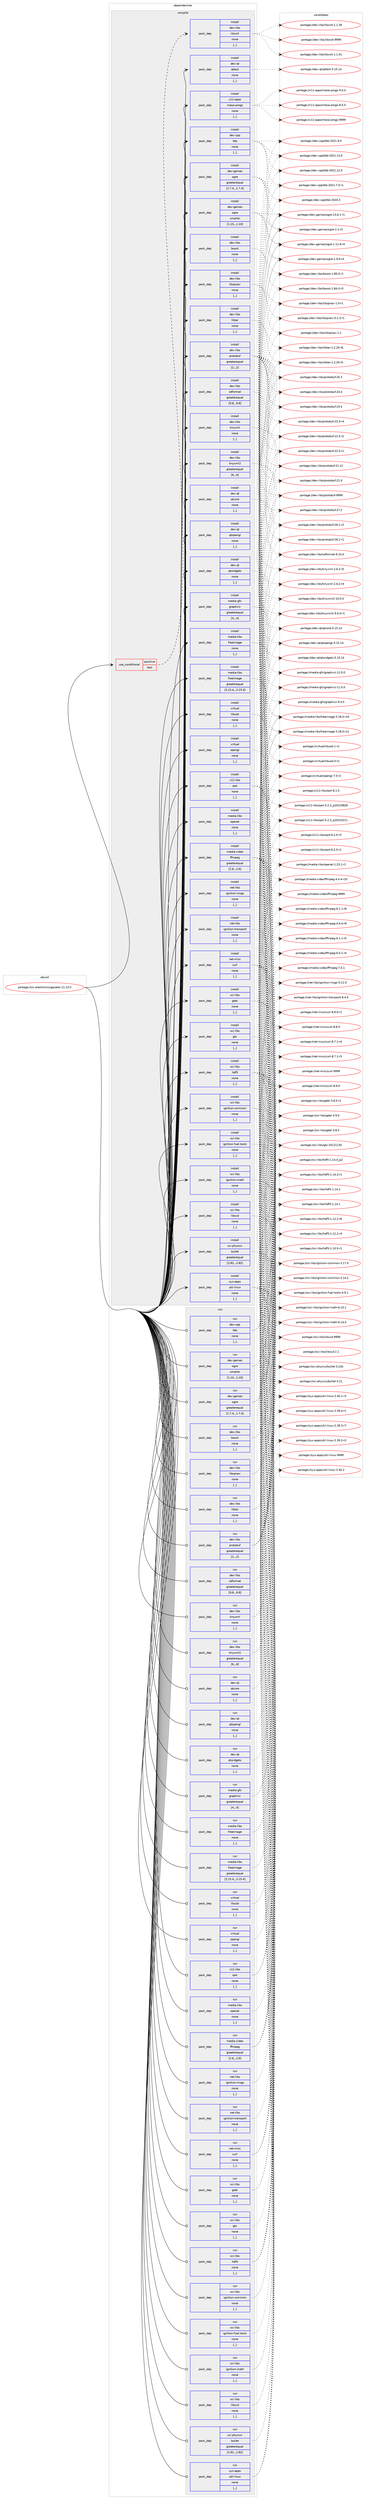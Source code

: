 digraph prolog {

# *************
# Graph options
# *************

newrank=true;
concentrate=true;
compound=true;
graph [rankdir=LR,fontname=Helvetica,fontsize=10,ranksep=1.5];#, ranksep=2.5, nodesep=0.2];
edge  [arrowhead=vee];
node  [fontname=Helvetica,fontsize=10];

# **********
# The ebuild
# **********

subgraph cluster_leftcol {
color=gray;
label=<<i>ebuild</i>>;
id [label="portage://sci-electronics/gazebo-11.13.0", color=red, width=4, href="../sci-electronics/gazebo-11.13.0.svg"];
}

# ****************
# The dependencies
# ****************

subgraph cluster_midcol {
color=gray;
label=<<i>dependencies</i>>;
subgraph cluster_compile {
fillcolor="#eeeeee";
style=filled;
label=<<i>compile</i>>;
subgraph cond104316 {
dependency394287 [label=<<TABLE BORDER="0" CELLBORDER="1" CELLSPACING="0" CELLPADDING="4"><TR><TD ROWSPAN="3" CELLPADDING="10">use_conditional</TD></TR><TR><TD>positive</TD></TR><TR><TD>test</TD></TR></TABLE>>, shape=none, color=red];
subgraph pack287160 {
dependency394288 [label=<<TABLE BORDER="0" CELLBORDER="1" CELLSPACING="0" CELLPADDING="4" WIDTH="220"><TR><TD ROWSPAN="6" CELLPADDING="30">pack_dep</TD></TR><TR><TD WIDTH="110">install</TD></TR><TR><TD>dev-libs</TD></TR><TR><TD>libxslt</TD></TR><TR><TD>none</TD></TR><TR><TD>[,,]</TD></TR></TABLE>>, shape=none, color=blue];
}
dependency394287:e -> dependency394288:w [weight=20,style="dashed",arrowhead="vee"];
}
id:e -> dependency394287:w [weight=20,style="solid",arrowhead="vee"];
subgraph pack287161 {
dependency394289 [label=<<TABLE BORDER="0" CELLBORDER="1" CELLSPACING="0" CELLPADDING="4" WIDTH="220"><TR><TD ROWSPAN="6" CELLPADDING="30">pack_dep</TD></TR><TR><TD WIDTH="110">install</TD></TR><TR><TD>dev-cpp</TD></TR><TR><TD>tbb</TD></TR><TR><TD>none</TD></TR><TR><TD>[,,]</TD></TR></TABLE>>, shape=none, color=blue];
}
id:e -> dependency394289:w [weight=20,style="solid",arrowhead="vee"];
subgraph pack287162 {
dependency394290 [label=<<TABLE BORDER="0" CELLBORDER="1" CELLSPACING="0" CELLPADDING="4" WIDTH="220"><TR><TD ROWSPAN="6" CELLPADDING="30">pack_dep</TD></TR><TR><TD WIDTH="110">install</TD></TR><TR><TD>dev-games</TD></TR><TR><TD>ogre</TD></TR><TR><TD>greaterequal</TD></TR><TR><TD>[1.7.4,,,1.7.4]</TD></TR></TABLE>>, shape=none, color=blue];
}
id:e -> dependency394290:w [weight=20,style="solid",arrowhead="vee"];
subgraph pack287163 {
dependency394291 [label=<<TABLE BORDER="0" CELLBORDER="1" CELLSPACING="0" CELLPADDING="4" WIDTH="220"><TR><TD ROWSPAN="6" CELLPADDING="30">pack_dep</TD></TR><TR><TD WIDTH="110">install</TD></TR><TR><TD>dev-games</TD></TR><TR><TD>ogre</TD></TR><TR><TD>smaller</TD></TR><TR><TD>[1.10,,,1.10]</TD></TR></TABLE>>, shape=none, color=blue];
}
id:e -> dependency394291:w [weight=20,style="solid",arrowhead="vee"];
subgraph pack287164 {
dependency394292 [label=<<TABLE BORDER="0" CELLBORDER="1" CELLSPACING="0" CELLPADDING="4" WIDTH="220"><TR><TD ROWSPAN="6" CELLPADDING="30">pack_dep</TD></TR><TR><TD WIDTH="110">install</TD></TR><TR><TD>dev-libs</TD></TR><TR><TD>boost</TD></TR><TR><TD>none</TD></TR><TR><TD>[,,]</TD></TR></TABLE>>, shape=none, color=blue];
}
id:e -> dependency394292:w [weight=20,style="solid",arrowhead="vee"];
subgraph pack287165 {
dependency394293 [label=<<TABLE BORDER="0" CELLBORDER="1" CELLSPACING="0" CELLPADDING="4" WIDTH="220"><TR><TD ROWSPAN="6" CELLPADDING="30">pack_dep</TD></TR><TR><TD WIDTH="110">install</TD></TR><TR><TD>dev-libs</TD></TR><TR><TD>libspnav</TD></TR><TR><TD>none</TD></TR><TR><TD>[,,]</TD></TR></TABLE>>, shape=none, color=blue];
}
id:e -> dependency394293:w [weight=20,style="solid",arrowhead="vee"];
subgraph pack287166 {
dependency394294 [label=<<TABLE BORDER="0" CELLBORDER="1" CELLSPACING="0" CELLPADDING="4" WIDTH="220"><TR><TD ROWSPAN="6" CELLPADDING="30">pack_dep</TD></TR><TR><TD WIDTH="110">install</TD></TR><TR><TD>dev-libs</TD></TR><TR><TD>libtar</TD></TR><TR><TD>none</TD></TR><TR><TD>[,,]</TD></TR></TABLE>>, shape=none, color=blue];
}
id:e -> dependency394294:w [weight=20,style="solid",arrowhead="vee"];
subgraph pack287167 {
dependency394295 [label=<<TABLE BORDER="0" CELLBORDER="1" CELLSPACING="0" CELLPADDING="4" WIDTH="220"><TR><TD ROWSPAN="6" CELLPADDING="30">pack_dep</TD></TR><TR><TD WIDTH="110">install</TD></TR><TR><TD>dev-libs</TD></TR><TR><TD>protobuf</TD></TR><TR><TD>greaterequal</TD></TR><TR><TD>[2,,,2]</TD></TR></TABLE>>, shape=none, color=blue];
}
id:e -> dependency394295:w [weight=20,style="solid",arrowhead="vee"];
subgraph pack287168 {
dependency394296 [label=<<TABLE BORDER="0" CELLBORDER="1" CELLSPACING="0" CELLPADDING="4" WIDTH="220"><TR><TD ROWSPAN="6" CELLPADDING="30">pack_dep</TD></TR><TR><TD WIDTH="110">install</TD></TR><TR><TD>dev-libs</TD></TR><TR><TD>sdformat</TD></TR><TR><TD>greaterequal</TD></TR><TR><TD>[9.8,,,9.8]</TD></TR></TABLE>>, shape=none, color=blue];
}
id:e -> dependency394296:w [weight=20,style="solid",arrowhead="vee"];
subgraph pack287169 {
dependency394297 [label=<<TABLE BORDER="0" CELLBORDER="1" CELLSPACING="0" CELLPADDING="4" WIDTH="220"><TR><TD ROWSPAN="6" CELLPADDING="30">pack_dep</TD></TR><TR><TD WIDTH="110">install</TD></TR><TR><TD>dev-libs</TD></TR><TR><TD>tinyxml</TD></TR><TR><TD>none</TD></TR><TR><TD>[,,]</TD></TR></TABLE>>, shape=none, color=blue];
}
id:e -> dependency394297:w [weight=20,style="solid",arrowhead="vee"];
subgraph pack287170 {
dependency394298 [label=<<TABLE BORDER="0" CELLBORDER="1" CELLSPACING="0" CELLPADDING="4" WIDTH="220"><TR><TD ROWSPAN="6" CELLPADDING="30">pack_dep</TD></TR><TR><TD WIDTH="110">install</TD></TR><TR><TD>dev-libs</TD></TR><TR><TD>tinyxml2</TD></TR><TR><TD>greaterequal</TD></TR><TR><TD>[6,,,6]</TD></TR></TABLE>>, shape=none, color=blue];
}
id:e -> dependency394298:w [weight=20,style="solid",arrowhead="vee"];
subgraph pack287171 {
dependency394299 [label=<<TABLE BORDER="0" CELLBORDER="1" CELLSPACING="0" CELLPADDING="4" WIDTH="220"><TR><TD ROWSPAN="6" CELLPADDING="30">pack_dep</TD></TR><TR><TD WIDTH="110">install</TD></TR><TR><TD>dev-qt</TD></TR><TR><TD>qtcore</TD></TR><TR><TD>none</TD></TR><TR><TD>[,,]</TD></TR></TABLE>>, shape=none, color=blue];
}
id:e -> dependency394299:w [weight=20,style="solid",arrowhead="vee"];
subgraph pack287172 {
dependency394300 [label=<<TABLE BORDER="0" CELLBORDER="1" CELLSPACING="0" CELLPADDING="4" WIDTH="220"><TR><TD ROWSPAN="6" CELLPADDING="30">pack_dep</TD></TR><TR><TD WIDTH="110">install</TD></TR><TR><TD>dev-qt</TD></TR><TR><TD>qtopengl</TD></TR><TR><TD>none</TD></TR><TR><TD>[,,]</TD></TR></TABLE>>, shape=none, color=blue];
}
id:e -> dependency394300:w [weight=20,style="solid",arrowhead="vee"];
subgraph pack287173 {
dependency394301 [label=<<TABLE BORDER="0" CELLBORDER="1" CELLSPACING="0" CELLPADDING="4" WIDTH="220"><TR><TD ROWSPAN="6" CELLPADDING="30">pack_dep</TD></TR><TR><TD WIDTH="110">install</TD></TR><TR><TD>dev-qt</TD></TR><TR><TD>qttest</TD></TR><TR><TD>none</TD></TR><TR><TD>[,,]</TD></TR></TABLE>>, shape=none, color=blue];
}
id:e -> dependency394301:w [weight=20,style="solid",arrowhead="vee"];
subgraph pack287174 {
dependency394302 [label=<<TABLE BORDER="0" CELLBORDER="1" CELLSPACING="0" CELLPADDING="4" WIDTH="220"><TR><TD ROWSPAN="6" CELLPADDING="30">pack_dep</TD></TR><TR><TD WIDTH="110">install</TD></TR><TR><TD>dev-qt</TD></TR><TR><TD>qtwidgets</TD></TR><TR><TD>none</TD></TR><TR><TD>[,,]</TD></TR></TABLE>>, shape=none, color=blue];
}
id:e -> dependency394302:w [weight=20,style="solid",arrowhead="vee"];
subgraph pack287175 {
dependency394303 [label=<<TABLE BORDER="0" CELLBORDER="1" CELLSPACING="0" CELLPADDING="4" WIDTH="220"><TR><TD ROWSPAN="6" CELLPADDING="30">pack_dep</TD></TR><TR><TD WIDTH="110">install</TD></TR><TR><TD>media-gfx</TD></TR><TR><TD>graphviz</TD></TR><TR><TD>greaterequal</TD></TR><TR><TD>[4,,,4]</TD></TR></TABLE>>, shape=none, color=blue];
}
id:e -> dependency394303:w [weight=20,style="solid",arrowhead="vee"];
subgraph pack287176 {
dependency394304 [label=<<TABLE BORDER="0" CELLBORDER="1" CELLSPACING="0" CELLPADDING="4" WIDTH="220"><TR><TD ROWSPAN="6" CELLPADDING="30">pack_dep</TD></TR><TR><TD WIDTH="110">install</TD></TR><TR><TD>media-libs</TD></TR><TR><TD>freeimage</TD></TR><TR><TD>greaterequal</TD></TR><TR><TD>[3.15.4,,,3.15.4]</TD></TR></TABLE>>, shape=none, color=blue];
}
id:e -> dependency394304:w [weight=20,style="solid",arrowhead="vee"];
subgraph pack287177 {
dependency394305 [label=<<TABLE BORDER="0" CELLBORDER="1" CELLSPACING="0" CELLPADDING="4" WIDTH="220"><TR><TD ROWSPAN="6" CELLPADDING="30">pack_dep</TD></TR><TR><TD WIDTH="110">install</TD></TR><TR><TD>media-libs</TD></TR><TR><TD>freeimage</TD></TR><TR><TD>none</TD></TR><TR><TD>[,,]</TD></TR></TABLE>>, shape=none, color=blue];
}
id:e -> dependency394305:w [weight=20,style="solid",arrowhead="vee"];
subgraph pack287178 {
dependency394306 [label=<<TABLE BORDER="0" CELLBORDER="1" CELLSPACING="0" CELLPADDING="4" WIDTH="220"><TR><TD ROWSPAN="6" CELLPADDING="30">pack_dep</TD></TR><TR><TD WIDTH="110">install</TD></TR><TR><TD>media-libs</TD></TR><TR><TD>openal</TD></TR><TR><TD>none</TD></TR><TR><TD>[,,]</TD></TR></TABLE>>, shape=none, color=blue];
}
id:e -> dependency394306:w [weight=20,style="solid",arrowhead="vee"];
subgraph pack287179 {
dependency394307 [label=<<TABLE BORDER="0" CELLBORDER="1" CELLSPACING="0" CELLPADDING="4" WIDTH="220"><TR><TD ROWSPAN="6" CELLPADDING="30">pack_dep</TD></TR><TR><TD WIDTH="110">install</TD></TR><TR><TD>media-video</TD></TR><TR><TD>ffmpeg</TD></TR><TR><TD>greaterequal</TD></TR><TR><TD>[2.6,,,2.6]</TD></TR></TABLE>>, shape=none, color=blue];
}
id:e -> dependency394307:w [weight=20,style="solid",arrowhead="vee"];
subgraph pack287180 {
dependency394308 [label=<<TABLE BORDER="0" CELLBORDER="1" CELLSPACING="0" CELLPADDING="4" WIDTH="220"><TR><TD ROWSPAN="6" CELLPADDING="30">pack_dep</TD></TR><TR><TD WIDTH="110">install</TD></TR><TR><TD>net-libs</TD></TR><TR><TD>ignition-msgs</TD></TR><TR><TD>none</TD></TR><TR><TD>[,,]</TD></TR></TABLE>>, shape=none, color=blue];
}
id:e -> dependency394308:w [weight=20,style="solid",arrowhead="vee"];
subgraph pack287181 {
dependency394309 [label=<<TABLE BORDER="0" CELLBORDER="1" CELLSPACING="0" CELLPADDING="4" WIDTH="220"><TR><TD ROWSPAN="6" CELLPADDING="30">pack_dep</TD></TR><TR><TD WIDTH="110">install</TD></TR><TR><TD>net-libs</TD></TR><TR><TD>ignition-transport</TD></TR><TR><TD>none</TD></TR><TR><TD>[,,]</TD></TR></TABLE>>, shape=none, color=blue];
}
id:e -> dependency394309:w [weight=20,style="solid",arrowhead="vee"];
subgraph pack287182 {
dependency394310 [label=<<TABLE BORDER="0" CELLBORDER="1" CELLSPACING="0" CELLPADDING="4" WIDTH="220"><TR><TD ROWSPAN="6" CELLPADDING="30">pack_dep</TD></TR><TR><TD WIDTH="110">install</TD></TR><TR><TD>net-misc</TD></TR><TR><TD>curl</TD></TR><TR><TD>none</TD></TR><TR><TD>[,,]</TD></TR></TABLE>>, shape=none, color=blue];
}
id:e -> dependency394310:w [weight=20,style="solid",arrowhead="vee"];
subgraph pack287183 {
dependency394311 [label=<<TABLE BORDER="0" CELLBORDER="1" CELLSPACING="0" CELLPADDING="4" WIDTH="220"><TR><TD ROWSPAN="6" CELLPADDING="30">pack_dep</TD></TR><TR><TD WIDTH="110">install</TD></TR><TR><TD>sci-libs</TD></TR><TR><TD>gdal</TD></TR><TR><TD>none</TD></TR><TR><TD>[,,]</TD></TR></TABLE>>, shape=none, color=blue];
}
id:e -> dependency394311:w [weight=20,style="solid",arrowhead="vee"];
subgraph pack287184 {
dependency394312 [label=<<TABLE BORDER="0" CELLBORDER="1" CELLSPACING="0" CELLPADDING="4" WIDTH="220"><TR><TD ROWSPAN="6" CELLPADDING="30">pack_dep</TD></TR><TR><TD WIDTH="110">install</TD></TR><TR><TD>sci-libs</TD></TR><TR><TD>gts</TD></TR><TR><TD>none</TD></TR><TR><TD>[,,]</TD></TR></TABLE>>, shape=none, color=blue];
}
id:e -> dependency394312:w [weight=20,style="solid",arrowhead="vee"];
subgraph pack287185 {
dependency394313 [label=<<TABLE BORDER="0" CELLBORDER="1" CELLSPACING="0" CELLPADDING="4" WIDTH="220"><TR><TD ROWSPAN="6" CELLPADDING="30">pack_dep</TD></TR><TR><TD WIDTH="110">install</TD></TR><TR><TD>sci-libs</TD></TR><TR><TD>hdf5</TD></TR><TR><TD>none</TD></TR><TR><TD>[,,]</TD></TR></TABLE>>, shape=none, color=blue];
}
id:e -> dependency394313:w [weight=20,style="solid",arrowhead="vee"];
subgraph pack287186 {
dependency394314 [label=<<TABLE BORDER="0" CELLBORDER="1" CELLSPACING="0" CELLPADDING="4" WIDTH="220"><TR><TD ROWSPAN="6" CELLPADDING="30">pack_dep</TD></TR><TR><TD WIDTH="110">install</TD></TR><TR><TD>sci-libs</TD></TR><TR><TD>ignition-common</TD></TR><TR><TD>none</TD></TR><TR><TD>[,,]</TD></TR></TABLE>>, shape=none, color=blue];
}
id:e -> dependency394314:w [weight=20,style="solid",arrowhead="vee"];
subgraph pack287187 {
dependency394315 [label=<<TABLE BORDER="0" CELLBORDER="1" CELLSPACING="0" CELLPADDING="4" WIDTH="220"><TR><TD ROWSPAN="6" CELLPADDING="30">pack_dep</TD></TR><TR><TD WIDTH="110">install</TD></TR><TR><TD>sci-libs</TD></TR><TR><TD>ignition-fuel-tools</TD></TR><TR><TD>none</TD></TR><TR><TD>[,,]</TD></TR></TABLE>>, shape=none, color=blue];
}
id:e -> dependency394315:w [weight=20,style="solid",arrowhead="vee"];
subgraph pack287188 {
dependency394316 [label=<<TABLE BORDER="0" CELLBORDER="1" CELLSPACING="0" CELLPADDING="4" WIDTH="220"><TR><TD ROWSPAN="6" CELLPADDING="30">pack_dep</TD></TR><TR><TD WIDTH="110">install</TD></TR><TR><TD>sci-libs</TD></TR><TR><TD>ignition-math</TD></TR><TR><TD>none</TD></TR><TR><TD>[,,]</TD></TR></TABLE>>, shape=none, color=blue];
}
id:e -> dependency394316:w [weight=20,style="solid",arrowhead="vee"];
subgraph pack287189 {
dependency394317 [label=<<TABLE BORDER="0" CELLBORDER="1" CELLSPACING="0" CELLPADDING="4" WIDTH="220"><TR><TD ROWSPAN="6" CELLPADDING="30">pack_dep</TD></TR><TR><TD WIDTH="110">install</TD></TR><TR><TD>sci-libs</TD></TR><TR><TD>libccd</TD></TR><TR><TD>none</TD></TR><TR><TD>[,,]</TD></TR></TABLE>>, shape=none, color=blue];
}
id:e -> dependency394317:w [weight=20,style="solid",arrowhead="vee"];
subgraph pack287190 {
dependency394318 [label=<<TABLE BORDER="0" CELLBORDER="1" CELLSPACING="0" CELLPADDING="4" WIDTH="220"><TR><TD ROWSPAN="6" CELLPADDING="30">pack_dep</TD></TR><TR><TD WIDTH="110">install</TD></TR><TR><TD>sci-physics</TD></TR><TR><TD>bullet</TD></TR><TR><TD>greaterequal</TD></TR><TR><TD>[2.82,,,2.82]</TD></TR></TABLE>>, shape=none, color=blue];
}
id:e -> dependency394318:w [weight=20,style="solid",arrowhead="vee"];
subgraph pack287191 {
dependency394319 [label=<<TABLE BORDER="0" CELLBORDER="1" CELLSPACING="0" CELLPADDING="4" WIDTH="220"><TR><TD ROWSPAN="6" CELLPADDING="30">pack_dep</TD></TR><TR><TD WIDTH="110">install</TD></TR><TR><TD>sys-apps</TD></TR><TR><TD>util-linux</TD></TR><TR><TD>none</TD></TR><TR><TD>[,,]</TD></TR></TABLE>>, shape=none, color=blue];
}
id:e -> dependency394319:w [weight=20,style="solid",arrowhead="vee"];
subgraph pack287192 {
dependency394320 [label=<<TABLE BORDER="0" CELLBORDER="1" CELLSPACING="0" CELLPADDING="4" WIDTH="220"><TR><TD ROWSPAN="6" CELLPADDING="30">pack_dep</TD></TR><TR><TD WIDTH="110">install</TD></TR><TR><TD>virtual</TD></TR><TR><TD>libusb</TD></TR><TR><TD>none</TD></TR><TR><TD>[,,]</TD></TR></TABLE>>, shape=none, color=blue];
}
id:e -> dependency394320:w [weight=20,style="solid",arrowhead="vee"];
subgraph pack287193 {
dependency394321 [label=<<TABLE BORDER="0" CELLBORDER="1" CELLSPACING="0" CELLPADDING="4" WIDTH="220"><TR><TD ROWSPAN="6" CELLPADDING="30">pack_dep</TD></TR><TR><TD WIDTH="110">install</TD></TR><TR><TD>virtual</TD></TR><TR><TD>opengl</TD></TR><TR><TD>none</TD></TR><TR><TD>[,,]</TD></TR></TABLE>>, shape=none, color=blue];
}
id:e -> dependency394321:w [weight=20,style="solid",arrowhead="vee"];
subgraph pack287194 {
dependency394322 [label=<<TABLE BORDER="0" CELLBORDER="1" CELLSPACING="0" CELLPADDING="4" WIDTH="220"><TR><TD ROWSPAN="6" CELLPADDING="30">pack_dep</TD></TR><TR><TD WIDTH="110">install</TD></TR><TR><TD>x11-apps</TD></TR><TR><TD>mesa-progs</TD></TR><TR><TD>none</TD></TR><TR><TD>[,,]</TD></TR></TABLE>>, shape=none, color=blue];
}
id:e -> dependency394322:w [weight=20,style="solid",arrowhead="vee"];
subgraph pack287195 {
dependency394323 [label=<<TABLE BORDER="0" CELLBORDER="1" CELLSPACING="0" CELLPADDING="4" WIDTH="220"><TR><TD ROWSPAN="6" CELLPADDING="30">pack_dep</TD></TR><TR><TD WIDTH="110">install</TD></TR><TR><TD>x11-libs</TD></TR><TR><TD>qwt</TD></TR><TR><TD>none</TD></TR><TR><TD>[,,]</TD></TR></TABLE>>, shape=none, color=blue];
}
id:e -> dependency394323:w [weight=20,style="solid",arrowhead="vee"];
}
subgraph cluster_compileandrun {
fillcolor="#eeeeee";
style=filled;
label=<<i>compile and run</i>>;
}
subgraph cluster_run {
fillcolor="#eeeeee";
style=filled;
label=<<i>run</i>>;
subgraph pack287196 {
dependency394324 [label=<<TABLE BORDER="0" CELLBORDER="1" CELLSPACING="0" CELLPADDING="4" WIDTH="220"><TR><TD ROWSPAN="6" CELLPADDING="30">pack_dep</TD></TR><TR><TD WIDTH="110">run</TD></TR><TR><TD>dev-cpp</TD></TR><TR><TD>tbb</TD></TR><TR><TD>none</TD></TR><TR><TD>[,,]</TD></TR></TABLE>>, shape=none, color=blue];
}
id:e -> dependency394324:w [weight=20,style="solid",arrowhead="odot"];
subgraph pack287197 {
dependency394325 [label=<<TABLE BORDER="0" CELLBORDER="1" CELLSPACING="0" CELLPADDING="4" WIDTH="220"><TR><TD ROWSPAN="6" CELLPADDING="30">pack_dep</TD></TR><TR><TD WIDTH="110">run</TD></TR><TR><TD>dev-games</TD></TR><TR><TD>ogre</TD></TR><TR><TD>greaterequal</TD></TR><TR><TD>[1.7.4,,,1.7.4]</TD></TR></TABLE>>, shape=none, color=blue];
}
id:e -> dependency394325:w [weight=20,style="solid",arrowhead="odot"];
subgraph pack287198 {
dependency394326 [label=<<TABLE BORDER="0" CELLBORDER="1" CELLSPACING="0" CELLPADDING="4" WIDTH="220"><TR><TD ROWSPAN="6" CELLPADDING="30">pack_dep</TD></TR><TR><TD WIDTH="110">run</TD></TR><TR><TD>dev-games</TD></TR><TR><TD>ogre</TD></TR><TR><TD>smaller</TD></TR><TR><TD>[1.10,,,1.10]</TD></TR></TABLE>>, shape=none, color=blue];
}
id:e -> dependency394326:w [weight=20,style="solid",arrowhead="odot"];
subgraph pack287199 {
dependency394327 [label=<<TABLE BORDER="0" CELLBORDER="1" CELLSPACING="0" CELLPADDING="4" WIDTH="220"><TR><TD ROWSPAN="6" CELLPADDING="30">pack_dep</TD></TR><TR><TD WIDTH="110">run</TD></TR><TR><TD>dev-libs</TD></TR><TR><TD>boost</TD></TR><TR><TD>none</TD></TR><TR><TD>[,,]</TD></TR></TABLE>>, shape=none, color=blue];
}
id:e -> dependency394327:w [weight=20,style="solid",arrowhead="odot"];
subgraph pack287200 {
dependency394328 [label=<<TABLE BORDER="0" CELLBORDER="1" CELLSPACING="0" CELLPADDING="4" WIDTH="220"><TR><TD ROWSPAN="6" CELLPADDING="30">pack_dep</TD></TR><TR><TD WIDTH="110">run</TD></TR><TR><TD>dev-libs</TD></TR><TR><TD>libspnav</TD></TR><TR><TD>none</TD></TR><TR><TD>[,,]</TD></TR></TABLE>>, shape=none, color=blue];
}
id:e -> dependency394328:w [weight=20,style="solid",arrowhead="odot"];
subgraph pack287201 {
dependency394329 [label=<<TABLE BORDER="0" CELLBORDER="1" CELLSPACING="0" CELLPADDING="4" WIDTH="220"><TR><TD ROWSPAN="6" CELLPADDING="30">pack_dep</TD></TR><TR><TD WIDTH="110">run</TD></TR><TR><TD>dev-libs</TD></TR><TR><TD>libtar</TD></TR><TR><TD>none</TD></TR><TR><TD>[,,]</TD></TR></TABLE>>, shape=none, color=blue];
}
id:e -> dependency394329:w [weight=20,style="solid",arrowhead="odot"];
subgraph pack287202 {
dependency394330 [label=<<TABLE BORDER="0" CELLBORDER="1" CELLSPACING="0" CELLPADDING="4" WIDTH="220"><TR><TD ROWSPAN="6" CELLPADDING="30">pack_dep</TD></TR><TR><TD WIDTH="110">run</TD></TR><TR><TD>dev-libs</TD></TR><TR><TD>protobuf</TD></TR><TR><TD>greaterequal</TD></TR><TR><TD>[2,,,2]</TD></TR></TABLE>>, shape=none, color=blue];
}
id:e -> dependency394330:w [weight=20,style="solid",arrowhead="odot"];
subgraph pack287203 {
dependency394331 [label=<<TABLE BORDER="0" CELLBORDER="1" CELLSPACING="0" CELLPADDING="4" WIDTH="220"><TR><TD ROWSPAN="6" CELLPADDING="30">pack_dep</TD></TR><TR><TD WIDTH="110">run</TD></TR><TR><TD>dev-libs</TD></TR><TR><TD>sdformat</TD></TR><TR><TD>greaterequal</TD></TR><TR><TD>[9.8,,,9.8]</TD></TR></TABLE>>, shape=none, color=blue];
}
id:e -> dependency394331:w [weight=20,style="solid",arrowhead="odot"];
subgraph pack287204 {
dependency394332 [label=<<TABLE BORDER="0" CELLBORDER="1" CELLSPACING="0" CELLPADDING="4" WIDTH="220"><TR><TD ROWSPAN="6" CELLPADDING="30">pack_dep</TD></TR><TR><TD WIDTH="110">run</TD></TR><TR><TD>dev-libs</TD></TR><TR><TD>tinyxml</TD></TR><TR><TD>none</TD></TR><TR><TD>[,,]</TD></TR></TABLE>>, shape=none, color=blue];
}
id:e -> dependency394332:w [weight=20,style="solid",arrowhead="odot"];
subgraph pack287205 {
dependency394333 [label=<<TABLE BORDER="0" CELLBORDER="1" CELLSPACING="0" CELLPADDING="4" WIDTH="220"><TR><TD ROWSPAN="6" CELLPADDING="30">pack_dep</TD></TR><TR><TD WIDTH="110">run</TD></TR><TR><TD>dev-libs</TD></TR><TR><TD>tinyxml2</TD></TR><TR><TD>greaterequal</TD></TR><TR><TD>[6,,,6]</TD></TR></TABLE>>, shape=none, color=blue];
}
id:e -> dependency394333:w [weight=20,style="solid",arrowhead="odot"];
subgraph pack287206 {
dependency394334 [label=<<TABLE BORDER="0" CELLBORDER="1" CELLSPACING="0" CELLPADDING="4" WIDTH="220"><TR><TD ROWSPAN="6" CELLPADDING="30">pack_dep</TD></TR><TR><TD WIDTH="110">run</TD></TR><TR><TD>dev-qt</TD></TR><TR><TD>qtcore</TD></TR><TR><TD>none</TD></TR><TR><TD>[,,]</TD></TR></TABLE>>, shape=none, color=blue];
}
id:e -> dependency394334:w [weight=20,style="solid",arrowhead="odot"];
subgraph pack287207 {
dependency394335 [label=<<TABLE BORDER="0" CELLBORDER="1" CELLSPACING="0" CELLPADDING="4" WIDTH="220"><TR><TD ROWSPAN="6" CELLPADDING="30">pack_dep</TD></TR><TR><TD WIDTH="110">run</TD></TR><TR><TD>dev-qt</TD></TR><TR><TD>qtopengl</TD></TR><TR><TD>none</TD></TR><TR><TD>[,,]</TD></TR></TABLE>>, shape=none, color=blue];
}
id:e -> dependency394335:w [weight=20,style="solid",arrowhead="odot"];
subgraph pack287208 {
dependency394336 [label=<<TABLE BORDER="0" CELLBORDER="1" CELLSPACING="0" CELLPADDING="4" WIDTH="220"><TR><TD ROWSPAN="6" CELLPADDING="30">pack_dep</TD></TR><TR><TD WIDTH="110">run</TD></TR><TR><TD>dev-qt</TD></TR><TR><TD>qtwidgets</TD></TR><TR><TD>none</TD></TR><TR><TD>[,,]</TD></TR></TABLE>>, shape=none, color=blue];
}
id:e -> dependency394336:w [weight=20,style="solid",arrowhead="odot"];
subgraph pack287209 {
dependency394337 [label=<<TABLE BORDER="0" CELLBORDER="1" CELLSPACING="0" CELLPADDING="4" WIDTH="220"><TR><TD ROWSPAN="6" CELLPADDING="30">pack_dep</TD></TR><TR><TD WIDTH="110">run</TD></TR><TR><TD>media-gfx</TD></TR><TR><TD>graphviz</TD></TR><TR><TD>greaterequal</TD></TR><TR><TD>[4,,,4]</TD></TR></TABLE>>, shape=none, color=blue];
}
id:e -> dependency394337:w [weight=20,style="solid",arrowhead="odot"];
subgraph pack287210 {
dependency394338 [label=<<TABLE BORDER="0" CELLBORDER="1" CELLSPACING="0" CELLPADDING="4" WIDTH="220"><TR><TD ROWSPAN="6" CELLPADDING="30">pack_dep</TD></TR><TR><TD WIDTH="110">run</TD></TR><TR><TD>media-libs</TD></TR><TR><TD>freeimage</TD></TR><TR><TD>greaterequal</TD></TR><TR><TD>[3.15.4,,,3.15.4]</TD></TR></TABLE>>, shape=none, color=blue];
}
id:e -> dependency394338:w [weight=20,style="solid",arrowhead="odot"];
subgraph pack287211 {
dependency394339 [label=<<TABLE BORDER="0" CELLBORDER="1" CELLSPACING="0" CELLPADDING="4" WIDTH="220"><TR><TD ROWSPAN="6" CELLPADDING="30">pack_dep</TD></TR><TR><TD WIDTH="110">run</TD></TR><TR><TD>media-libs</TD></TR><TR><TD>freeimage</TD></TR><TR><TD>none</TD></TR><TR><TD>[,,]</TD></TR></TABLE>>, shape=none, color=blue];
}
id:e -> dependency394339:w [weight=20,style="solid",arrowhead="odot"];
subgraph pack287212 {
dependency394340 [label=<<TABLE BORDER="0" CELLBORDER="1" CELLSPACING="0" CELLPADDING="4" WIDTH="220"><TR><TD ROWSPAN="6" CELLPADDING="30">pack_dep</TD></TR><TR><TD WIDTH="110">run</TD></TR><TR><TD>media-libs</TD></TR><TR><TD>openal</TD></TR><TR><TD>none</TD></TR><TR><TD>[,,]</TD></TR></TABLE>>, shape=none, color=blue];
}
id:e -> dependency394340:w [weight=20,style="solid",arrowhead="odot"];
subgraph pack287213 {
dependency394341 [label=<<TABLE BORDER="0" CELLBORDER="1" CELLSPACING="0" CELLPADDING="4" WIDTH="220"><TR><TD ROWSPAN="6" CELLPADDING="30">pack_dep</TD></TR><TR><TD WIDTH="110">run</TD></TR><TR><TD>media-video</TD></TR><TR><TD>ffmpeg</TD></TR><TR><TD>greaterequal</TD></TR><TR><TD>[2.6,,,2.6]</TD></TR></TABLE>>, shape=none, color=blue];
}
id:e -> dependency394341:w [weight=20,style="solid",arrowhead="odot"];
subgraph pack287214 {
dependency394342 [label=<<TABLE BORDER="0" CELLBORDER="1" CELLSPACING="0" CELLPADDING="4" WIDTH="220"><TR><TD ROWSPAN="6" CELLPADDING="30">pack_dep</TD></TR><TR><TD WIDTH="110">run</TD></TR><TR><TD>net-libs</TD></TR><TR><TD>ignition-msgs</TD></TR><TR><TD>none</TD></TR><TR><TD>[,,]</TD></TR></TABLE>>, shape=none, color=blue];
}
id:e -> dependency394342:w [weight=20,style="solid",arrowhead="odot"];
subgraph pack287215 {
dependency394343 [label=<<TABLE BORDER="0" CELLBORDER="1" CELLSPACING="0" CELLPADDING="4" WIDTH="220"><TR><TD ROWSPAN="6" CELLPADDING="30">pack_dep</TD></TR><TR><TD WIDTH="110">run</TD></TR><TR><TD>net-libs</TD></TR><TR><TD>ignition-transport</TD></TR><TR><TD>none</TD></TR><TR><TD>[,,]</TD></TR></TABLE>>, shape=none, color=blue];
}
id:e -> dependency394343:w [weight=20,style="solid",arrowhead="odot"];
subgraph pack287216 {
dependency394344 [label=<<TABLE BORDER="0" CELLBORDER="1" CELLSPACING="0" CELLPADDING="4" WIDTH="220"><TR><TD ROWSPAN="6" CELLPADDING="30">pack_dep</TD></TR><TR><TD WIDTH="110">run</TD></TR><TR><TD>net-misc</TD></TR><TR><TD>curl</TD></TR><TR><TD>none</TD></TR><TR><TD>[,,]</TD></TR></TABLE>>, shape=none, color=blue];
}
id:e -> dependency394344:w [weight=20,style="solid",arrowhead="odot"];
subgraph pack287217 {
dependency394345 [label=<<TABLE BORDER="0" CELLBORDER="1" CELLSPACING="0" CELLPADDING="4" WIDTH="220"><TR><TD ROWSPAN="6" CELLPADDING="30">pack_dep</TD></TR><TR><TD WIDTH="110">run</TD></TR><TR><TD>sci-libs</TD></TR><TR><TD>gdal</TD></TR><TR><TD>none</TD></TR><TR><TD>[,,]</TD></TR></TABLE>>, shape=none, color=blue];
}
id:e -> dependency394345:w [weight=20,style="solid",arrowhead="odot"];
subgraph pack287218 {
dependency394346 [label=<<TABLE BORDER="0" CELLBORDER="1" CELLSPACING="0" CELLPADDING="4" WIDTH="220"><TR><TD ROWSPAN="6" CELLPADDING="30">pack_dep</TD></TR><TR><TD WIDTH="110">run</TD></TR><TR><TD>sci-libs</TD></TR><TR><TD>gts</TD></TR><TR><TD>none</TD></TR><TR><TD>[,,]</TD></TR></TABLE>>, shape=none, color=blue];
}
id:e -> dependency394346:w [weight=20,style="solid",arrowhead="odot"];
subgraph pack287219 {
dependency394347 [label=<<TABLE BORDER="0" CELLBORDER="1" CELLSPACING="0" CELLPADDING="4" WIDTH="220"><TR><TD ROWSPAN="6" CELLPADDING="30">pack_dep</TD></TR><TR><TD WIDTH="110">run</TD></TR><TR><TD>sci-libs</TD></TR><TR><TD>hdf5</TD></TR><TR><TD>none</TD></TR><TR><TD>[,,]</TD></TR></TABLE>>, shape=none, color=blue];
}
id:e -> dependency394347:w [weight=20,style="solid",arrowhead="odot"];
subgraph pack287220 {
dependency394348 [label=<<TABLE BORDER="0" CELLBORDER="1" CELLSPACING="0" CELLPADDING="4" WIDTH="220"><TR><TD ROWSPAN="6" CELLPADDING="30">pack_dep</TD></TR><TR><TD WIDTH="110">run</TD></TR><TR><TD>sci-libs</TD></TR><TR><TD>ignition-common</TD></TR><TR><TD>none</TD></TR><TR><TD>[,,]</TD></TR></TABLE>>, shape=none, color=blue];
}
id:e -> dependency394348:w [weight=20,style="solid",arrowhead="odot"];
subgraph pack287221 {
dependency394349 [label=<<TABLE BORDER="0" CELLBORDER="1" CELLSPACING="0" CELLPADDING="4" WIDTH="220"><TR><TD ROWSPAN="6" CELLPADDING="30">pack_dep</TD></TR><TR><TD WIDTH="110">run</TD></TR><TR><TD>sci-libs</TD></TR><TR><TD>ignition-fuel-tools</TD></TR><TR><TD>none</TD></TR><TR><TD>[,,]</TD></TR></TABLE>>, shape=none, color=blue];
}
id:e -> dependency394349:w [weight=20,style="solid",arrowhead="odot"];
subgraph pack287222 {
dependency394350 [label=<<TABLE BORDER="0" CELLBORDER="1" CELLSPACING="0" CELLPADDING="4" WIDTH="220"><TR><TD ROWSPAN="6" CELLPADDING="30">pack_dep</TD></TR><TR><TD WIDTH="110">run</TD></TR><TR><TD>sci-libs</TD></TR><TR><TD>ignition-math</TD></TR><TR><TD>none</TD></TR><TR><TD>[,,]</TD></TR></TABLE>>, shape=none, color=blue];
}
id:e -> dependency394350:w [weight=20,style="solid",arrowhead="odot"];
subgraph pack287223 {
dependency394351 [label=<<TABLE BORDER="0" CELLBORDER="1" CELLSPACING="0" CELLPADDING="4" WIDTH="220"><TR><TD ROWSPAN="6" CELLPADDING="30">pack_dep</TD></TR><TR><TD WIDTH="110">run</TD></TR><TR><TD>sci-libs</TD></TR><TR><TD>libccd</TD></TR><TR><TD>none</TD></TR><TR><TD>[,,]</TD></TR></TABLE>>, shape=none, color=blue];
}
id:e -> dependency394351:w [weight=20,style="solid",arrowhead="odot"];
subgraph pack287224 {
dependency394352 [label=<<TABLE BORDER="0" CELLBORDER="1" CELLSPACING="0" CELLPADDING="4" WIDTH="220"><TR><TD ROWSPAN="6" CELLPADDING="30">pack_dep</TD></TR><TR><TD WIDTH="110">run</TD></TR><TR><TD>sci-physics</TD></TR><TR><TD>bullet</TD></TR><TR><TD>greaterequal</TD></TR><TR><TD>[2.82,,,2.82]</TD></TR></TABLE>>, shape=none, color=blue];
}
id:e -> dependency394352:w [weight=20,style="solid",arrowhead="odot"];
subgraph pack287225 {
dependency394353 [label=<<TABLE BORDER="0" CELLBORDER="1" CELLSPACING="0" CELLPADDING="4" WIDTH="220"><TR><TD ROWSPAN="6" CELLPADDING="30">pack_dep</TD></TR><TR><TD WIDTH="110">run</TD></TR><TR><TD>sys-apps</TD></TR><TR><TD>util-linux</TD></TR><TR><TD>none</TD></TR><TR><TD>[,,]</TD></TR></TABLE>>, shape=none, color=blue];
}
id:e -> dependency394353:w [weight=20,style="solid",arrowhead="odot"];
subgraph pack287226 {
dependency394354 [label=<<TABLE BORDER="0" CELLBORDER="1" CELLSPACING="0" CELLPADDING="4" WIDTH="220"><TR><TD ROWSPAN="6" CELLPADDING="30">pack_dep</TD></TR><TR><TD WIDTH="110">run</TD></TR><TR><TD>virtual</TD></TR><TR><TD>libusb</TD></TR><TR><TD>none</TD></TR><TR><TD>[,,]</TD></TR></TABLE>>, shape=none, color=blue];
}
id:e -> dependency394354:w [weight=20,style="solid",arrowhead="odot"];
subgraph pack287227 {
dependency394355 [label=<<TABLE BORDER="0" CELLBORDER="1" CELLSPACING="0" CELLPADDING="4" WIDTH="220"><TR><TD ROWSPAN="6" CELLPADDING="30">pack_dep</TD></TR><TR><TD WIDTH="110">run</TD></TR><TR><TD>virtual</TD></TR><TR><TD>opengl</TD></TR><TR><TD>none</TD></TR><TR><TD>[,,]</TD></TR></TABLE>>, shape=none, color=blue];
}
id:e -> dependency394355:w [weight=20,style="solid",arrowhead="odot"];
subgraph pack287228 {
dependency394356 [label=<<TABLE BORDER="0" CELLBORDER="1" CELLSPACING="0" CELLPADDING="4" WIDTH="220"><TR><TD ROWSPAN="6" CELLPADDING="30">pack_dep</TD></TR><TR><TD WIDTH="110">run</TD></TR><TR><TD>x11-libs</TD></TR><TR><TD>qwt</TD></TR><TR><TD>none</TD></TR><TR><TD>[,,]</TD></TR></TABLE>>, shape=none, color=blue];
}
id:e -> dependency394356:w [weight=20,style="solid",arrowhead="odot"];
}
}

# **************
# The candidates
# **************

subgraph cluster_choices {
rank=same;
color=gray;
label=<<i>candidates</i>>;

subgraph choice287160 {
color=black;
nodesep=1;
choice100101118451081059811547108105981201151081164557575757 [label="portage://dev-libs/libxslt-9999", color=red, width=4,href="../dev-libs/libxslt-9999.svg"];
choice1001011184510810598115471081059812011510811645494649465249 [label="portage://dev-libs/libxslt-1.1.41", color=red, width=4,href="../dev-libs/libxslt-1.1.41.svg"];
choice1001011184510810598115471081059812011510811645494649465157 [label="portage://dev-libs/libxslt-1.1.39", color=red, width=4,href="../dev-libs/libxslt-1.1.39.svg"];
dependency394288:e -> choice100101118451081059811547108105981201151081164557575757:w [style=dotted,weight="100"];
dependency394288:e -> choice1001011184510810598115471081059812011510811645494649465249:w [style=dotted,weight="100"];
dependency394288:e -> choice1001011184510810598115471081059812011510811645494649465157:w [style=dotted,weight="100"];
}
subgraph choice287161 {
color=black;
nodesep=1;
choice100101118459911211247116989845504850494649514648 [label="portage://dev-cpp/tbb-2021.13.0", color=red, width=4,href="../dev-cpp/tbb-2021.13.0.svg"];
choice100101118459911211247116989845504850494649504648 [label="portage://dev-cpp/tbb-2021.12.0", color=red, width=4,href="../dev-cpp/tbb-2021.12.0.svg"];
choice1001011184599112112471169898455048504946574648 [label="portage://dev-cpp/tbb-2021.9.0", color=red, width=4,href="../dev-cpp/tbb-2021.9.0.svg"];
choice10010111845991121124711698984550485049465546484511449 [label="portage://dev-cpp/tbb-2021.7.0-r1", color=red, width=4,href="../dev-cpp/tbb-2021.7.0-r1.svg"];
choice100101118459911211247116989845504850484651 [label="portage://dev-cpp/tbb-2020.3", color=red, width=4,href="../dev-cpp/tbb-2020.3.svg"];
dependency394289:e -> choice100101118459911211247116989845504850494649514648:w [style=dotted,weight="100"];
dependency394289:e -> choice100101118459911211247116989845504850494649504648:w [style=dotted,weight="100"];
dependency394289:e -> choice1001011184599112112471169898455048504946574648:w [style=dotted,weight="100"];
dependency394289:e -> choice10010111845991121124711698984550485049465546484511449:w [style=dotted,weight="100"];
dependency394289:e -> choice100101118459911211247116989845504850484651:w [style=dotted,weight="100"];
}
subgraph choice287162 {
color=black;
nodesep=1;
choice100101118451039710910111547111103114101454951465446494511449 [label="portage://dev-games/ogre-13.6.1-r1", color=red, width=4,href="../dev-games/ogre-13.6.1-r1.svg"];
choice100101118451039710910111547111103114101455046494511450 [label="portage://dev-games/ogre-2.1-r2", color=red, width=4,href="../dev-games/ogre-2.1-r2.svg"];
choice100101118451039710910111547111103114101454946495046574511452 [label="portage://dev-games/ogre-1.12.9-r4", color=red, width=4,href="../dev-games/ogre-1.12.9-r4.svg"];
choice1001011184510397109101115471111031141014549465746484511452 [label="portage://dev-games/ogre-1.9.0-r4", color=red, width=4,href="../dev-games/ogre-1.9.0-r4.svg"];
dependency394290:e -> choice100101118451039710910111547111103114101454951465446494511449:w [style=dotted,weight="100"];
dependency394290:e -> choice100101118451039710910111547111103114101455046494511450:w [style=dotted,weight="100"];
dependency394290:e -> choice100101118451039710910111547111103114101454946495046574511452:w [style=dotted,weight="100"];
dependency394290:e -> choice1001011184510397109101115471111031141014549465746484511452:w [style=dotted,weight="100"];
}
subgraph choice287163 {
color=black;
nodesep=1;
choice100101118451039710910111547111103114101454951465446494511449 [label="portage://dev-games/ogre-13.6.1-r1", color=red, width=4,href="../dev-games/ogre-13.6.1-r1.svg"];
choice100101118451039710910111547111103114101455046494511450 [label="portage://dev-games/ogre-2.1-r2", color=red, width=4,href="../dev-games/ogre-2.1-r2.svg"];
choice100101118451039710910111547111103114101454946495046574511452 [label="portage://dev-games/ogre-1.12.9-r4", color=red, width=4,href="../dev-games/ogre-1.12.9-r4.svg"];
choice1001011184510397109101115471111031141014549465746484511452 [label="portage://dev-games/ogre-1.9.0-r4", color=red, width=4,href="../dev-games/ogre-1.9.0-r4.svg"];
dependency394291:e -> choice100101118451039710910111547111103114101454951465446494511449:w [style=dotted,weight="100"];
dependency394291:e -> choice100101118451039710910111547111103114101455046494511450:w [style=dotted,weight="100"];
dependency394291:e -> choice100101118451039710910111547111103114101454946495046574511452:w [style=dotted,weight="100"];
dependency394291:e -> choice1001011184510397109101115471111031141014549465746484511452:w [style=dotted,weight="100"];
}
subgraph choice287164 {
color=black;
nodesep=1;
choice10010111845108105981154798111111115116454946565346484511449 [label="portage://dev-libs/boost-1.85.0-r1", color=red, width=4,href="../dev-libs/boost-1.85.0-r1.svg"];
choice10010111845108105981154798111111115116454946565246484511451 [label="portage://dev-libs/boost-1.84.0-r3", color=red, width=4,href="../dev-libs/boost-1.84.0-r3.svg"];
dependency394292:e -> choice10010111845108105981154798111111115116454946565346484511449:w [style=dotted,weight="100"];
dependency394292:e -> choice10010111845108105981154798111111115116454946565246484511451:w [style=dotted,weight="100"];
}
subgraph choice287165 {
color=black;
nodesep=1;
choice100101118451081059811547108105981151121109711845494649 [label="portage://dev-libs/libspnav-1.1", color=red, width=4,href="../dev-libs/libspnav-1.1.svg"];
choice1001011184510810598115471081059811511211097118454946484511449 [label="portage://dev-libs/libspnav-1.0-r1", color=red, width=4,href="../dev-libs/libspnav-1.0-r1.svg"];
choice10010111845108105981154710810598115112110971184548465046514511449 [label="portage://dev-libs/libspnav-0.2.3-r1", color=red, width=4,href="../dev-libs/libspnav-0.2.3-r1.svg"];
dependency394293:e -> choice100101118451081059811547108105981151121109711845494649:w [style=dotted,weight="100"];
dependency394293:e -> choice1001011184510810598115471081059811511211097118454946484511449:w [style=dotted,weight="100"];
dependency394293:e -> choice10010111845108105981154710810598115112110971184548465046514511449:w [style=dotted,weight="100"];
}
subgraph choice287166 {
color=black;
nodesep=1;
choice1001011184510810598115471081059811697114454946504650484511454 [label="portage://dev-libs/libtar-1.2.20-r6", color=red, width=4,href="../dev-libs/libtar-1.2.20-r6.svg"];
choice1001011184510810598115471081059811697114454946504650484511453 [label="portage://dev-libs/libtar-1.2.20-r5", color=red, width=4,href="../dev-libs/libtar-1.2.20-r5.svg"];
dependency394294:e -> choice1001011184510810598115471081059811697114454946504650484511454:w [style=dotted,weight="100"];
dependency394294:e -> choice1001011184510810598115471081059811697114454946504650484511453:w [style=dotted,weight="100"];
}
subgraph choice287167 {
color=black;
nodesep=1;
choice100101118451081059811547112114111116111981171024557575757 [label="portage://dev-libs/protobuf-9999", color=red, width=4,href="../dev-libs/protobuf-9999.svg"];
choice100101118451081059811547112114111116111981171024550554650 [label="portage://dev-libs/protobuf-27.2", color=red, width=4,href="../dev-libs/protobuf-27.2.svg"];
choice1001011184510810598115471121141111161119811710245505446494511450 [label="portage://dev-libs/protobuf-26.1-r2", color=red, width=4,href="../dev-libs/protobuf-26.1-r2.svg"];
choice1001011184510810598115471121141111161119811710245505446494511449 [label="portage://dev-libs/protobuf-26.1-r1", color=red, width=4,href="../dev-libs/protobuf-26.1-r1.svg"];
choice100101118451081059811547112114111116111981171024550534651 [label="portage://dev-libs/protobuf-25.3", color=red, width=4,href="../dev-libs/protobuf-25.3.svg"];
choice100101118451081059811547112114111116111981171024550524652 [label="portage://dev-libs/protobuf-24.4", color=red, width=4,href="../dev-libs/protobuf-24.4.svg"];
choice100101118451081059811547112114111116111981171024550514652 [label="portage://dev-libs/protobuf-23.4", color=red, width=4,href="../dev-libs/protobuf-23.4.svg"];
choice1001011184510810598115471121141111161119811710245505146514511452 [label="portage://dev-libs/protobuf-23.3-r4", color=red, width=4,href="../dev-libs/protobuf-23.3-r4.svg"];
choice1001011184510810598115471121141111161119811710245505046534511450 [label="portage://dev-libs/protobuf-22.5-r2", color=red, width=4,href="../dev-libs/protobuf-22.5-r2.svg"];
choice1001011184510810598115471121141111161119811710245505046534511449 [label="portage://dev-libs/protobuf-22.5-r1", color=red, width=4,href="../dev-libs/protobuf-22.5-r1.svg"];
choice10010111845108105981154711211411111611198117102455049464950 [label="portage://dev-libs/protobuf-21.12", color=red, width=4,href="../dev-libs/protobuf-21.12.svg"];
choice100101118451081059811547112114111116111981171024550494657 [label="portage://dev-libs/protobuf-21.9", color=red, width=4,href="../dev-libs/protobuf-21.9.svg"];
dependency394295:e -> choice100101118451081059811547112114111116111981171024557575757:w [style=dotted,weight="100"];
dependency394295:e -> choice100101118451081059811547112114111116111981171024550554650:w [style=dotted,weight="100"];
dependency394295:e -> choice1001011184510810598115471121141111161119811710245505446494511450:w [style=dotted,weight="100"];
dependency394295:e -> choice1001011184510810598115471121141111161119811710245505446494511449:w [style=dotted,weight="100"];
dependency394295:e -> choice100101118451081059811547112114111116111981171024550534651:w [style=dotted,weight="100"];
dependency394295:e -> choice100101118451081059811547112114111116111981171024550524652:w [style=dotted,weight="100"];
dependency394295:e -> choice100101118451081059811547112114111116111981171024550514652:w [style=dotted,weight="100"];
dependency394295:e -> choice1001011184510810598115471121141111161119811710245505146514511452:w [style=dotted,weight="100"];
dependency394295:e -> choice1001011184510810598115471121141111161119811710245505046534511450:w [style=dotted,weight="100"];
dependency394295:e -> choice1001011184510810598115471121141111161119811710245505046534511449:w [style=dotted,weight="100"];
dependency394295:e -> choice10010111845108105981154711211411111611198117102455049464950:w [style=dotted,weight="100"];
dependency394295:e -> choice100101118451081059811547112114111116111981171024550494657:w [style=dotted,weight="100"];
}
subgraph choice287168 {
color=black;
nodesep=1;
choice1001011184510810598115471151001021111141099711645574649484648 [label="portage://dev-libs/sdformat-9.10.0", color=red, width=4,href="../dev-libs/sdformat-9.10.0.svg"];
dependency394296:e -> choice1001011184510810598115471151001021111141099711645574649484648:w [style=dotted,weight="100"];
}
subgraph choice287169 {
color=black;
nodesep=1;
choice1001011184510810598115471161051101211201091084550465446504511453 [label="portage://dev-libs/tinyxml-2.6.2-r5", color=red, width=4,href="../dev-libs/tinyxml-2.6.2-r5.svg"];
choice1001011184510810598115471161051101211201091084550465446504511452 [label="portage://dev-libs/tinyxml-2.6.2-r4", color=red, width=4,href="../dev-libs/tinyxml-2.6.2-r4.svg"];
dependency394297:e -> choice1001011184510810598115471161051101211201091084550465446504511453:w [style=dotted,weight="100"];
dependency394297:e -> choice1001011184510810598115471161051101211201091084550465446504511452:w [style=dotted,weight="100"];
}
subgraph choice287170 {
color=black;
nodesep=1;
choice1001011184510810598115471161051101211201091085045494846484648 [label="portage://dev-libs/tinyxml2-10.0.0", color=red, width=4,href="../dev-libs/tinyxml2-10.0.0.svg"];
choice100101118451081059811547116105110121120109108504557464846484511449 [label="portage://dev-libs/tinyxml2-9.0.0-r1", color=red, width=4,href="../dev-libs/tinyxml2-9.0.0-r1.svg"];
dependency394298:e -> choice1001011184510810598115471161051101211201091085045494846484648:w [style=dotted,weight="100"];
dependency394298:e -> choice100101118451081059811547116105110121120109108504557464846484511449:w [style=dotted,weight="100"];
}
subgraph choice287171 {
color=black;
nodesep=1;
choice1001011184511311647113116991111141014553464953464952 [label="portage://dev-qt/qtcore-5.15.14", color=red, width=4,href="../dev-qt/qtcore-5.15.14.svg"];
dependency394299:e -> choice1001011184511311647113116991111141014553464953464952:w [style=dotted,weight="100"];
}
subgraph choice287172 {
color=black;
nodesep=1;
choice10010111845113116471131161111121011101031084553464953464952 [label="portage://dev-qt/qtopengl-5.15.14", color=red, width=4,href="../dev-qt/qtopengl-5.15.14.svg"];
dependency394300:e -> choice10010111845113116471131161111121011101031084553464953464952:w [style=dotted,weight="100"];
}
subgraph choice287173 {
color=black;
nodesep=1;
choice10010111845113116471131161161011151164553464953464952 [label="portage://dev-qt/qttest-5.15.14", color=red, width=4,href="../dev-qt/qttest-5.15.14.svg"];
dependency394301:e -> choice10010111845113116471131161161011151164553464953464952:w [style=dotted,weight="100"];
}
subgraph choice287174 {
color=black;
nodesep=1;
choice10010111845113116471131161191051001031011161154553464953464952 [label="portage://dev-qt/qtwidgets-5.15.14", color=red, width=4,href="../dev-qt/qtwidgets-5.15.14.svg"];
dependency394302:e -> choice10010111845113116471131161191051001031011161154553464953464952:w [style=dotted,weight="100"];
}
subgraph choice287175 {
color=black;
nodesep=1;
choice1091011001059745103102120471031149711210411810512245495046484648 [label="portage://media-gfx/graphviz-12.0.0", color=red, width=4,href="../media-gfx/graphviz-12.0.0.svg"];
choice1091011001059745103102120471031149711210411810512245494946484648 [label="portage://media-gfx/graphviz-11.0.0", color=red, width=4,href="../media-gfx/graphviz-11.0.0.svg"];
choice10910110010597451031021204710311497112104118105122455746484648 [label="portage://media-gfx/graphviz-9.0.0", color=red, width=4,href="../media-gfx/graphviz-9.0.0.svg"];
dependency394303:e -> choice1091011001059745103102120471031149711210411810512245495046484648:w [style=dotted,weight="100"];
dependency394303:e -> choice1091011001059745103102120471031149711210411810512245494946484648:w [style=dotted,weight="100"];
dependency394303:e -> choice10910110010597451031021204710311497112104118105122455746484648:w [style=dotted,weight="100"];
}
subgraph choice287176 {
color=black;
nodesep=1;
choice109101100105974510810598115471021141011011051099710310145514649564648451144949 [label="portage://media-libs/freeimage-3.18.0-r11", color=red, width=4,href="../media-libs/freeimage-3.18.0-r11.svg"];
choice109101100105974510810598115471021141011011051099710310145514649564648451144948 [label="portage://media-libs/freeimage-3.18.0-r10", color=red, width=4,href="../media-libs/freeimage-3.18.0-r10.svg"];
dependency394304:e -> choice109101100105974510810598115471021141011011051099710310145514649564648451144949:w [style=dotted,weight="100"];
dependency394304:e -> choice109101100105974510810598115471021141011011051099710310145514649564648451144948:w [style=dotted,weight="100"];
}
subgraph choice287177 {
color=black;
nodesep=1;
choice109101100105974510810598115471021141011011051099710310145514649564648451144949 [label="portage://media-libs/freeimage-3.18.0-r11", color=red, width=4,href="../media-libs/freeimage-3.18.0-r11.svg"];
choice109101100105974510810598115471021141011011051099710310145514649564648451144948 [label="portage://media-libs/freeimage-3.18.0-r10", color=red, width=4,href="../media-libs/freeimage-3.18.0-r10.svg"];
dependency394305:e -> choice109101100105974510810598115471021141011011051099710310145514649564648451144949:w [style=dotted,weight="100"];
dependency394305:e -> choice109101100105974510810598115471021141011011051099710310145514649564648451144948:w [style=dotted,weight="100"];
}
subgraph choice287178 {
color=black;
nodesep=1;
choice1091011001059745108105981154711111210111097108454946505146494511449 [label="portage://media-libs/openal-1.23.1-r1", color=red, width=4,href="../media-libs/openal-1.23.1-r1.svg"];
dependency394306:e -> choice1091011001059745108105981154711111210111097108454946505146494511449:w [style=dotted,weight="100"];
}
subgraph choice287179 {
color=black;
nodesep=1;
choice1091011001059745118105100101111471021021091121011034557575757 [label="portage://media-video/ffmpeg-9999", color=red, width=4,href="../media-video/ffmpeg-9999.svg"];
choice109101100105974511810510010111147102102109112101103455546484649 [label="portage://media-video/ffmpeg-7.0.1", color=red, width=4,href="../media-video/ffmpeg-7.0.1.svg"];
choice1091011001059745118105100101111471021021091121011034554464946494511456 [label="portage://media-video/ffmpeg-6.1.1-r8", color=red, width=4,href="../media-video/ffmpeg-6.1.1-r8.svg"];
choice1091011001059745118105100101111471021021091121011034554464946494511453 [label="portage://media-video/ffmpeg-6.1.1-r5", color=red, width=4,href="../media-video/ffmpeg-6.1.1-r5.svg"];
choice1091011001059745118105100101111471021021091121011034554464846494511452 [label="portage://media-video/ffmpeg-6.0.1-r4", color=red, width=4,href="../media-video/ffmpeg-6.0.1-r4.svg"];
choice1091011001059745118105100101111471021021091121011034552465246524511457 [label="portage://media-video/ffmpeg-4.4.4-r9", color=red, width=4,href="../media-video/ffmpeg-4.4.4-r9.svg"];
choice109101100105974511810510010111147102102109112101103455246524652451144948 [label="portage://media-video/ffmpeg-4.4.4-r10", color=red, width=4,href="../media-video/ffmpeg-4.4.4-r10.svg"];
dependency394307:e -> choice1091011001059745118105100101111471021021091121011034557575757:w [style=dotted,weight="100"];
dependency394307:e -> choice109101100105974511810510010111147102102109112101103455546484649:w [style=dotted,weight="100"];
dependency394307:e -> choice1091011001059745118105100101111471021021091121011034554464946494511456:w [style=dotted,weight="100"];
dependency394307:e -> choice1091011001059745118105100101111471021021091121011034554464946494511453:w [style=dotted,weight="100"];
dependency394307:e -> choice1091011001059745118105100101111471021021091121011034554464846494511452:w [style=dotted,weight="100"];
dependency394307:e -> choice1091011001059745118105100101111471021021091121011034552465246524511457:w [style=dotted,weight="100"];
dependency394307:e -> choice109101100105974511810510010111147102102109112101103455246524652451144948:w [style=dotted,weight="100"];
}
subgraph choice287180 {
color=black;
nodesep=1;
choice1101011164510810598115471051031101051161051111104510911510311545534649494648 [label="portage://net-libs/ignition-msgs-5.11.0", color=red, width=4,href="../net-libs/ignition-msgs-5.11.0.svg"];
dependency394308:e -> choice1101011164510810598115471051031101051161051111104510911510311545534649494648:w [style=dotted,weight="100"];
}
subgraph choice287181 {
color=black;
nodesep=1;
choice1101011164510810598115471051031101051161051111104511611497110115112111114116455646524648 [label="portage://net-libs/ignition-transport-8.4.0", color=red, width=4,href="../net-libs/ignition-transport-8.4.0.svg"];
dependency394309:e -> choice1101011164510810598115471051031101051161051111104511611497110115112111114116455646524648:w [style=dotted,weight="100"];
}
subgraph choice287182 {
color=black;
nodesep=1;
choice110101116451091051159947991171141084557575757 [label="portage://net-misc/curl-9999", color=red, width=4,href="../net-misc/curl-9999.svg"];
choice11010111645109105115994799117114108455646574648 [label="portage://net-misc/curl-8.9.0", color=red, width=4,href="../net-misc/curl-8.9.0.svg"];
choice110101116451091051159947991171141084556465646484511449 [label="portage://net-misc/curl-8.8.0-r1", color=red, width=4,href="../net-misc/curl-8.8.0-r1.svg"];
choice11010111645109105115994799117114108455646564648 [label="portage://net-misc/curl-8.8.0", color=red, width=4,href="../net-misc/curl-8.8.0.svg"];
choice110101116451091051159947991171141084556465546494511452 [label="portage://net-misc/curl-8.7.1-r4", color=red, width=4,href="../net-misc/curl-8.7.1-r4.svg"];
choice110101116451091051159947991171141084556465546494511451 [label="portage://net-misc/curl-8.7.1-r3", color=red, width=4,href="../net-misc/curl-8.7.1-r3.svg"];
dependency394310:e -> choice110101116451091051159947991171141084557575757:w [style=dotted,weight="100"];
dependency394310:e -> choice11010111645109105115994799117114108455646574648:w [style=dotted,weight="100"];
dependency394310:e -> choice110101116451091051159947991171141084556465646484511449:w [style=dotted,weight="100"];
dependency394310:e -> choice11010111645109105115994799117114108455646564648:w [style=dotted,weight="100"];
dependency394310:e -> choice110101116451091051159947991171141084556465546494511452:w [style=dotted,weight="100"];
dependency394310:e -> choice110101116451091051159947991171141084556465546494511451:w [style=dotted,weight="100"];
}
subgraph choice287183 {
color=black;
nodesep=1;
choice1159910545108105981154710310097108455146574648 [label="portage://sci-libs/gdal-3.9.0", color=red, width=4,href="../sci-libs/gdal-3.9.0.svg"];
choice1159910545108105981154710310097108455146564653 [label="portage://sci-libs/gdal-3.8.5", color=red, width=4,href="../sci-libs/gdal-3.8.5.svg"];
choice11599105451081059811547103100971084551465646484511449 [label="portage://sci-libs/gdal-3.8.0-r1", color=red, width=4,href="../sci-libs/gdal-3.8.0-r1.svg"];
dependency394311:e -> choice1159910545108105981154710310097108455146574648:w [style=dotted,weight="100"];
dependency394311:e -> choice1159910545108105981154710310097108455146564653:w [style=dotted,weight="100"];
dependency394311:e -> choice11599105451081059811547103100971084551465646484511449:w [style=dotted,weight="100"];
}
subgraph choice287184 {
color=black;
nodesep=1;
choice11599105451081059811547103116115455048495049495148 [label="portage://sci-libs/gts-20121130", color=red, width=4,href="../sci-libs/gts-20121130.svg"];
dependency394312:e -> choice11599105451081059811547103116115455048495049495148:w [style=dotted,weight="100"];
}
subgraph choice287185 {
color=black;
nodesep=1;
choice1159910545108105981154710410010253454946495246529511250 [label="portage://sci-libs/hdf5-1.14.4_p2", color=red, width=4,href="../sci-libs/hdf5-1.14.4_p2.svg"];
choice1159910545108105981154710410010253454946495246514511449 [label="portage://sci-libs/hdf5-1.14.3-r1", color=red, width=4,href="../sci-libs/hdf5-1.14.3-r1.svg"];
choice115991054510810598115471041001025345494649524650 [label="portage://sci-libs/hdf5-1.14.2", color=red, width=4,href="../sci-libs/hdf5-1.14.2.svg"];
choice115991054510810598115471041001025345494649524649 [label="portage://sci-libs/hdf5-1.14.1", color=red, width=4,href="../sci-libs/hdf5-1.14.1.svg"];
choice1159910545108105981154710410010253454946495046504511454 [label="portage://sci-libs/hdf5-1.12.2-r6", color=red, width=4,href="../sci-libs/hdf5-1.12.2-r6.svg"];
choice1159910545108105981154710410010253454946495046504511452 [label="portage://sci-libs/hdf5-1.12.2-r4", color=red, width=4,href="../sci-libs/hdf5-1.12.2-r4.svg"];
choice1159910545108105981154710410010253454946494846534511449 [label="portage://sci-libs/hdf5-1.10.5-r1", color=red, width=4,href="../sci-libs/hdf5-1.10.5-r1.svg"];
dependency394313:e -> choice1159910545108105981154710410010253454946495246529511250:w [style=dotted,weight="100"];
dependency394313:e -> choice1159910545108105981154710410010253454946495246514511449:w [style=dotted,weight="100"];
dependency394313:e -> choice115991054510810598115471041001025345494649524650:w [style=dotted,weight="100"];
dependency394313:e -> choice115991054510810598115471041001025345494649524649:w [style=dotted,weight="100"];
dependency394313:e -> choice1159910545108105981154710410010253454946495046504511454:w [style=dotted,weight="100"];
dependency394313:e -> choice1159910545108105981154710410010253454946495046504511452:w [style=dotted,weight="100"];
dependency394313:e -> choice1159910545108105981154710410010253454946494846534511449:w [style=dotted,weight="100"];
}
subgraph choice287186 {
color=black;
nodesep=1;
choice11599105451081059811547105103110105116105111110459911110910911111045514649554648 [label="portage://sci-libs/ignition-common-3.17.0", color=red, width=4,href="../sci-libs/ignition-common-3.17.0.svg"];
choice11599105451081059811547105103110105116105111110459911110910911111045514649524650 [label="portage://sci-libs/ignition-common-3.14.2", color=red, width=4,href="../sci-libs/ignition-common-3.14.2.svg"];
dependency394314:e -> choice11599105451081059811547105103110105116105111110459911110910911111045514649554648:w [style=dotted,weight="100"];
dependency394314:e -> choice11599105451081059811547105103110105116105111110459911110910911111045514649524650:w [style=dotted,weight="100"];
}
subgraph choice287187 {
color=black;
nodesep=1;
choice115991054510810598115471051031101051161051111104510211710110845116111111108115455246574649 [label="portage://sci-libs/ignition-fuel-tools-4.9.1", color=red, width=4,href="../sci-libs/ignition-fuel-tools-4.9.1.svg"];
dependency394315:e -> choice115991054510810598115471051031101051161051111104510211710110845116111111108115455246574649:w [style=dotted,weight="100"];
}
subgraph choice287188 {
color=black;
nodesep=1;
choice11599105451081059811547105103110105116105111110451099711610445544649534649 [label="portage://sci-libs/ignition-math-6.15.1", color=red, width=4,href="../sci-libs/ignition-math-6.15.1.svg"];
choice11599105451081059811547105103110105116105111110451099711610445544649524648 [label="portage://sci-libs/ignition-math-6.14.0", color=red, width=4,href="../sci-libs/ignition-math-6.14.0.svg"];
dependency394316:e -> choice11599105451081059811547105103110105116105111110451099711610445544649534649:w [style=dotted,weight="100"];
dependency394316:e -> choice11599105451081059811547105103110105116105111110451099711610445544649524648:w [style=dotted,weight="100"];
}
subgraph choice287189 {
color=black;
nodesep=1;
choice115991054510810598115471081059899991004557575757 [label="portage://sci-libs/libccd-9999", color=red, width=4,href="../sci-libs/libccd-9999.svg"];
choice1159910545108105981154710810598999910045504649 [label="portage://sci-libs/libccd-2.1", color=red, width=4,href="../sci-libs/libccd-2.1.svg"];
dependency394317:e -> choice115991054510810598115471081059899991004557575757:w [style=dotted,weight="100"];
dependency394317:e -> choice1159910545108105981154710810598999910045504649:w [style=dotted,weight="100"];
}
subgraph choice287190 {
color=black;
nodesep=1;
choice1159910545112104121115105991154798117108108101116455146505098 [label="portage://sci-physics/bullet-3.22b", color=red, width=4,href="../sci-physics/bullet-3.22b.svg"];
choice11599105451121041211151059911547981171081081011164551465049 [label="portage://sci-physics/bullet-3.21", color=red, width=4,href="../sci-physics/bullet-3.21.svg"];
dependency394318:e -> choice1159910545112104121115105991154798117108108101116455146505098:w [style=dotted,weight="100"];
dependency394318:e -> choice11599105451121041211151059911547981171081081011164551465049:w [style=dotted,weight="100"];
}
subgraph choice287191 {
color=black;
nodesep=1;
choice115121115459711211211547117116105108451081051101171204557575757 [label="portage://sys-apps/util-linux-9999", color=red, width=4,href="../sys-apps/util-linux-9999.svg"];
choice1151211154597112112115471171161051084510810511011712045504652484650 [label="portage://sys-apps/util-linux-2.40.2", color=red, width=4,href="../sys-apps/util-linux-2.40.2.svg"];
choice11512111545971121121154711711610510845108105110117120455046524846494511451 [label="portage://sys-apps/util-linux-2.40.1-r3", color=red, width=4,href="../sys-apps/util-linux-2.40.1-r3.svg"];
choice11512111545971121121154711711610510845108105110117120455046515746524511449 [label="portage://sys-apps/util-linux-2.39.4-r1", color=red, width=4,href="../sys-apps/util-linux-2.39.4-r1.svg"];
choice11512111545971121121154711711610510845108105110117120455046515746514511455 [label="portage://sys-apps/util-linux-2.39.3-r7", color=red, width=4,href="../sys-apps/util-linux-2.39.3-r7.svg"];
choice11512111545971121121154711711610510845108105110117120455046515746514511450 [label="portage://sys-apps/util-linux-2.39.3-r2", color=red, width=4,href="../sys-apps/util-linux-2.39.3-r2.svg"];
dependency394319:e -> choice115121115459711211211547117116105108451081051101171204557575757:w [style=dotted,weight="100"];
dependency394319:e -> choice1151211154597112112115471171161051084510810511011712045504652484650:w [style=dotted,weight="100"];
dependency394319:e -> choice11512111545971121121154711711610510845108105110117120455046524846494511451:w [style=dotted,weight="100"];
dependency394319:e -> choice11512111545971121121154711711610510845108105110117120455046515746524511449:w [style=dotted,weight="100"];
dependency394319:e -> choice11512111545971121121154711711610510845108105110117120455046515746514511455:w [style=dotted,weight="100"];
dependency394319:e -> choice11512111545971121121154711711610510845108105110117120455046515746514511450:w [style=dotted,weight="100"];
}
subgraph choice287192 {
color=black;
nodesep=1;
choice1181051141161179710847108105981171159845494511450 [label="portage://virtual/libusb-1-r2", color=red, width=4,href="../virtual/libusb-1-r2.svg"];
choice1181051141161179710847108105981171159845484511450 [label="portage://virtual/libusb-0-r2", color=red, width=4,href="../virtual/libusb-0-r2.svg"];
dependency394320:e -> choice1181051141161179710847108105981171159845494511450:w [style=dotted,weight="100"];
dependency394320:e -> choice1181051141161179710847108105981171159845484511450:w [style=dotted,weight="100"];
}
subgraph choice287193 {
color=black;
nodesep=1;
choice1181051141161179710847111112101110103108455546484511450 [label="portage://virtual/opengl-7.0-r2", color=red, width=4,href="../virtual/opengl-7.0-r2.svg"];
dependency394321:e -> choice1181051141161179710847111112101110103108455546484511450:w [style=dotted,weight="100"];
}
subgraph choice287194 {
color=black;
nodesep=1;
choice120494945971121121154710910111597451121141111031154557575757 [label="portage://x11-apps/mesa-progs-9999", color=red, width=4,href="../x11-apps/mesa-progs-9999.svg"];
choice12049494597112112115471091011159745112114111103115455746484648 [label="portage://x11-apps/mesa-progs-9.0.0", color=red, width=4,href="../x11-apps/mesa-progs-9.0.0.svg"];
choice12049494597112112115471091011159745112114111103115455646534648 [label="portage://x11-apps/mesa-progs-8.5.0", color=red, width=4,href="../x11-apps/mesa-progs-8.5.0.svg"];
dependency394322:e -> choice120494945971121121154710910111597451121141111031154557575757:w [style=dotted,weight="100"];
dependency394322:e -> choice12049494597112112115471091011159745112114111103115455746484648:w [style=dotted,weight="100"];
dependency394322:e -> choice12049494597112112115471091011159745112114111103115455646534648:w [style=dotted,weight="100"];
}
subgraph choice287195 {
color=black;
nodesep=1;
choice12049494510810598115471131191164554465046484511451 [label="portage://x11-libs/qwt-6.2.0-r3", color=red, width=4,href="../x11-libs/qwt-6.2.0-r3.svg"];
choice12049494510810598115471131191164554465046484511449 [label="portage://x11-libs/qwt-6.2.0-r1", color=red, width=4,href="../x11-libs/qwt-6.2.0-r1.svg"];
choice1204949451081059811547113119116455446494653 [label="portage://x11-libs/qwt-6.1.5", color=red, width=4,href="../x11-libs/qwt-6.1.5.svg"];
choice1204949451081059811547113119116455346504651951125048504948565056 [label="portage://x11-libs/qwt-5.2.3_p20210828", color=red, width=4,href="../x11-libs/qwt-5.2.3_p20210828.svg"];
choice1204949451081059811547113119116455346504651951125048504948504949 [label="portage://x11-libs/qwt-5.2.3_p20210211", color=red, width=4,href="../x11-libs/qwt-5.2.3_p20210211.svg"];
dependency394323:e -> choice12049494510810598115471131191164554465046484511451:w [style=dotted,weight="100"];
dependency394323:e -> choice12049494510810598115471131191164554465046484511449:w [style=dotted,weight="100"];
dependency394323:e -> choice1204949451081059811547113119116455446494653:w [style=dotted,weight="100"];
dependency394323:e -> choice1204949451081059811547113119116455346504651951125048504948565056:w [style=dotted,weight="100"];
dependency394323:e -> choice1204949451081059811547113119116455346504651951125048504948504949:w [style=dotted,weight="100"];
}
subgraph choice287196 {
color=black;
nodesep=1;
choice100101118459911211247116989845504850494649514648 [label="portage://dev-cpp/tbb-2021.13.0", color=red, width=4,href="../dev-cpp/tbb-2021.13.0.svg"];
choice100101118459911211247116989845504850494649504648 [label="portage://dev-cpp/tbb-2021.12.0", color=red, width=4,href="../dev-cpp/tbb-2021.12.0.svg"];
choice1001011184599112112471169898455048504946574648 [label="portage://dev-cpp/tbb-2021.9.0", color=red, width=4,href="../dev-cpp/tbb-2021.9.0.svg"];
choice10010111845991121124711698984550485049465546484511449 [label="portage://dev-cpp/tbb-2021.7.0-r1", color=red, width=4,href="../dev-cpp/tbb-2021.7.0-r1.svg"];
choice100101118459911211247116989845504850484651 [label="portage://dev-cpp/tbb-2020.3", color=red, width=4,href="../dev-cpp/tbb-2020.3.svg"];
dependency394324:e -> choice100101118459911211247116989845504850494649514648:w [style=dotted,weight="100"];
dependency394324:e -> choice100101118459911211247116989845504850494649504648:w [style=dotted,weight="100"];
dependency394324:e -> choice1001011184599112112471169898455048504946574648:w [style=dotted,weight="100"];
dependency394324:e -> choice10010111845991121124711698984550485049465546484511449:w [style=dotted,weight="100"];
dependency394324:e -> choice100101118459911211247116989845504850484651:w [style=dotted,weight="100"];
}
subgraph choice287197 {
color=black;
nodesep=1;
choice100101118451039710910111547111103114101454951465446494511449 [label="portage://dev-games/ogre-13.6.1-r1", color=red, width=4,href="../dev-games/ogre-13.6.1-r1.svg"];
choice100101118451039710910111547111103114101455046494511450 [label="portage://dev-games/ogre-2.1-r2", color=red, width=4,href="../dev-games/ogre-2.1-r2.svg"];
choice100101118451039710910111547111103114101454946495046574511452 [label="portage://dev-games/ogre-1.12.9-r4", color=red, width=4,href="../dev-games/ogre-1.12.9-r4.svg"];
choice1001011184510397109101115471111031141014549465746484511452 [label="portage://dev-games/ogre-1.9.0-r4", color=red, width=4,href="../dev-games/ogre-1.9.0-r4.svg"];
dependency394325:e -> choice100101118451039710910111547111103114101454951465446494511449:w [style=dotted,weight="100"];
dependency394325:e -> choice100101118451039710910111547111103114101455046494511450:w [style=dotted,weight="100"];
dependency394325:e -> choice100101118451039710910111547111103114101454946495046574511452:w [style=dotted,weight="100"];
dependency394325:e -> choice1001011184510397109101115471111031141014549465746484511452:w [style=dotted,weight="100"];
}
subgraph choice287198 {
color=black;
nodesep=1;
choice100101118451039710910111547111103114101454951465446494511449 [label="portage://dev-games/ogre-13.6.1-r1", color=red, width=4,href="../dev-games/ogre-13.6.1-r1.svg"];
choice100101118451039710910111547111103114101455046494511450 [label="portage://dev-games/ogre-2.1-r2", color=red, width=4,href="../dev-games/ogre-2.1-r2.svg"];
choice100101118451039710910111547111103114101454946495046574511452 [label="portage://dev-games/ogre-1.12.9-r4", color=red, width=4,href="../dev-games/ogre-1.12.9-r4.svg"];
choice1001011184510397109101115471111031141014549465746484511452 [label="portage://dev-games/ogre-1.9.0-r4", color=red, width=4,href="../dev-games/ogre-1.9.0-r4.svg"];
dependency394326:e -> choice100101118451039710910111547111103114101454951465446494511449:w [style=dotted,weight="100"];
dependency394326:e -> choice100101118451039710910111547111103114101455046494511450:w [style=dotted,weight="100"];
dependency394326:e -> choice100101118451039710910111547111103114101454946495046574511452:w [style=dotted,weight="100"];
dependency394326:e -> choice1001011184510397109101115471111031141014549465746484511452:w [style=dotted,weight="100"];
}
subgraph choice287199 {
color=black;
nodesep=1;
choice10010111845108105981154798111111115116454946565346484511449 [label="portage://dev-libs/boost-1.85.0-r1", color=red, width=4,href="../dev-libs/boost-1.85.0-r1.svg"];
choice10010111845108105981154798111111115116454946565246484511451 [label="portage://dev-libs/boost-1.84.0-r3", color=red, width=4,href="../dev-libs/boost-1.84.0-r3.svg"];
dependency394327:e -> choice10010111845108105981154798111111115116454946565346484511449:w [style=dotted,weight="100"];
dependency394327:e -> choice10010111845108105981154798111111115116454946565246484511451:w [style=dotted,weight="100"];
}
subgraph choice287200 {
color=black;
nodesep=1;
choice100101118451081059811547108105981151121109711845494649 [label="portage://dev-libs/libspnav-1.1", color=red, width=4,href="../dev-libs/libspnav-1.1.svg"];
choice1001011184510810598115471081059811511211097118454946484511449 [label="portage://dev-libs/libspnav-1.0-r1", color=red, width=4,href="../dev-libs/libspnav-1.0-r1.svg"];
choice10010111845108105981154710810598115112110971184548465046514511449 [label="portage://dev-libs/libspnav-0.2.3-r1", color=red, width=4,href="../dev-libs/libspnav-0.2.3-r1.svg"];
dependency394328:e -> choice100101118451081059811547108105981151121109711845494649:w [style=dotted,weight="100"];
dependency394328:e -> choice1001011184510810598115471081059811511211097118454946484511449:w [style=dotted,weight="100"];
dependency394328:e -> choice10010111845108105981154710810598115112110971184548465046514511449:w [style=dotted,weight="100"];
}
subgraph choice287201 {
color=black;
nodesep=1;
choice1001011184510810598115471081059811697114454946504650484511454 [label="portage://dev-libs/libtar-1.2.20-r6", color=red, width=4,href="../dev-libs/libtar-1.2.20-r6.svg"];
choice1001011184510810598115471081059811697114454946504650484511453 [label="portage://dev-libs/libtar-1.2.20-r5", color=red, width=4,href="../dev-libs/libtar-1.2.20-r5.svg"];
dependency394329:e -> choice1001011184510810598115471081059811697114454946504650484511454:w [style=dotted,weight="100"];
dependency394329:e -> choice1001011184510810598115471081059811697114454946504650484511453:w [style=dotted,weight="100"];
}
subgraph choice287202 {
color=black;
nodesep=1;
choice100101118451081059811547112114111116111981171024557575757 [label="portage://dev-libs/protobuf-9999", color=red, width=4,href="../dev-libs/protobuf-9999.svg"];
choice100101118451081059811547112114111116111981171024550554650 [label="portage://dev-libs/protobuf-27.2", color=red, width=4,href="../dev-libs/protobuf-27.2.svg"];
choice1001011184510810598115471121141111161119811710245505446494511450 [label="portage://dev-libs/protobuf-26.1-r2", color=red, width=4,href="../dev-libs/protobuf-26.1-r2.svg"];
choice1001011184510810598115471121141111161119811710245505446494511449 [label="portage://dev-libs/protobuf-26.1-r1", color=red, width=4,href="../dev-libs/protobuf-26.1-r1.svg"];
choice100101118451081059811547112114111116111981171024550534651 [label="portage://dev-libs/protobuf-25.3", color=red, width=4,href="../dev-libs/protobuf-25.3.svg"];
choice100101118451081059811547112114111116111981171024550524652 [label="portage://dev-libs/protobuf-24.4", color=red, width=4,href="../dev-libs/protobuf-24.4.svg"];
choice100101118451081059811547112114111116111981171024550514652 [label="portage://dev-libs/protobuf-23.4", color=red, width=4,href="../dev-libs/protobuf-23.4.svg"];
choice1001011184510810598115471121141111161119811710245505146514511452 [label="portage://dev-libs/protobuf-23.3-r4", color=red, width=4,href="../dev-libs/protobuf-23.3-r4.svg"];
choice1001011184510810598115471121141111161119811710245505046534511450 [label="portage://dev-libs/protobuf-22.5-r2", color=red, width=4,href="../dev-libs/protobuf-22.5-r2.svg"];
choice1001011184510810598115471121141111161119811710245505046534511449 [label="portage://dev-libs/protobuf-22.5-r1", color=red, width=4,href="../dev-libs/protobuf-22.5-r1.svg"];
choice10010111845108105981154711211411111611198117102455049464950 [label="portage://dev-libs/protobuf-21.12", color=red, width=4,href="../dev-libs/protobuf-21.12.svg"];
choice100101118451081059811547112114111116111981171024550494657 [label="portage://dev-libs/protobuf-21.9", color=red, width=4,href="../dev-libs/protobuf-21.9.svg"];
dependency394330:e -> choice100101118451081059811547112114111116111981171024557575757:w [style=dotted,weight="100"];
dependency394330:e -> choice100101118451081059811547112114111116111981171024550554650:w [style=dotted,weight="100"];
dependency394330:e -> choice1001011184510810598115471121141111161119811710245505446494511450:w [style=dotted,weight="100"];
dependency394330:e -> choice1001011184510810598115471121141111161119811710245505446494511449:w [style=dotted,weight="100"];
dependency394330:e -> choice100101118451081059811547112114111116111981171024550534651:w [style=dotted,weight="100"];
dependency394330:e -> choice100101118451081059811547112114111116111981171024550524652:w [style=dotted,weight="100"];
dependency394330:e -> choice100101118451081059811547112114111116111981171024550514652:w [style=dotted,weight="100"];
dependency394330:e -> choice1001011184510810598115471121141111161119811710245505146514511452:w [style=dotted,weight="100"];
dependency394330:e -> choice1001011184510810598115471121141111161119811710245505046534511450:w [style=dotted,weight="100"];
dependency394330:e -> choice1001011184510810598115471121141111161119811710245505046534511449:w [style=dotted,weight="100"];
dependency394330:e -> choice10010111845108105981154711211411111611198117102455049464950:w [style=dotted,weight="100"];
dependency394330:e -> choice100101118451081059811547112114111116111981171024550494657:w [style=dotted,weight="100"];
}
subgraph choice287203 {
color=black;
nodesep=1;
choice1001011184510810598115471151001021111141099711645574649484648 [label="portage://dev-libs/sdformat-9.10.0", color=red, width=4,href="../dev-libs/sdformat-9.10.0.svg"];
dependency394331:e -> choice1001011184510810598115471151001021111141099711645574649484648:w [style=dotted,weight="100"];
}
subgraph choice287204 {
color=black;
nodesep=1;
choice1001011184510810598115471161051101211201091084550465446504511453 [label="portage://dev-libs/tinyxml-2.6.2-r5", color=red, width=4,href="../dev-libs/tinyxml-2.6.2-r5.svg"];
choice1001011184510810598115471161051101211201091084550465446504511452 [label="portage://dev-libs/tinyxml-2.6.2-r4", color=red, width=4,href="../dev-libs/tinyxml-2.6.2-r4.svg"];
dependency394332:e -> choice1001011184510810598115471161051101211201091084550465446504511453:w [style=dotted,weight="100"];
dependency394332:e -> choice1001011184510810598115471161051101211201091084550465446504511452:w [style=dotted,weight="100"];
}
subgraph choice287205 {
color=black;
nodesep=1;
choice1001011184510810598115471161051101211201091085045494846484648 [label="portage://dev-libs/tinyxml2-10.0.0", color=red, width=4,href="../dev-libs/tinyxml2-10.0.0.svg"];
choice100101118451081059811547116105110121120109108504557464846484511449 [label="portage://dev-libs/tinyxml2-9.0.0-r1", color=red, width=4,href="../dev-libs/tinyxml2-9.0.0-r1.svg"];
dependency394333:e -> choice1001011184510810598115471161051101211201091085045494846484648:w [style=dotted,weight="100"];
dependency394333:e -> choice100101118451081059811547116105110121120109108504557464846484511449:w [style=dotted,weight="100"];
}
subgraph choice287206 {
color=black;
nodesep=1;
choice1001011184511311647113116991111141014553464953464952 [label="portage://dev-qt/qtcore-5.15.14", color=red, width=4,href="../dev-qt/qtcore-5.15.14.svg"];
dependency394334:e -> choice1001011184511311647113116991111141014553464953464952:w [style=dotted,weight="100"];
}
subgraph choice287207 {
color=black;
nodesep=1;
choice10010111845113116471131161111121011101031084553464953464952 [label="portage://dev-qt/qtopengl-5.15.14", color=red, width=4,href="../dev-qt/qtopengl-5.15.14.svg"];
dependency394335:e -> choice10010111845113116471131161111121011101031084553464953464952:w [style=dotted,weight="100"];
}
subgraph choice287208 {
color=black;
nodesep=1;
choice10010111845113116471131161191051001031011161154553464953464952 [label="portage://dev-qt/qtwidgets-5.15.14", color=red, width=4,href="../dev-qt/qtwidgets-5.15.14.svg"];
dependency394336:e -> choice10010111845113116471131161191051001031011161154553464953464952:w [style=dotted,weight="100"];
}
subgraph choice287209 {
color=black;
nodesep=1;
choice1091011001059745103102120471031149711210411810512245495046484648 [label="portage://media-gfx/graphviz-12.0.0", color=red, width=4,href="../media-gfx/graphviz-12.0.0.svg"];
choice1091011001059745103102120471031149711210411810512245494946484648 [label="portage://media-gfx/graphviz-11.0.0", color=red, width=4,href="../media-gfx/graphviz-11.0.0.svg"];
choice10910110010597451031021204710311497112104118105122455746484648 [label="portage://media-gfx/graphviz-9.0.0", color=red, width=4,href="../media-gfx/graphviz-9.0.0.svg"];
dependency394337:e -> choice1091011001059745103102120471031149711210411810512245495046484648:w [style=dotted,weight="100"];
dependency394337:e -> choice1091011001059745103102120471031149711210411810512245494946484648:w [style=dotted,weight="100"];
dependency394337:e -> choice10910110010597451031021204710311497112104118105122455746484648:w [style=dotted,weight="100"];
}
subgraph choice287210 {
color=black;
nodesep=1;
choice109101100105974510810598115471021141011011051099710310145514649564648451144949 [label="portage://media-libs/freeimage-3.18.0-r11", color=red, width=4,href="../media-libs/freeimage-3.18.0-r11.svg"];
choice109101100105974510810598115471021141011011051099710310145514649564648451144948 [label="portage://media-libs/freeimage-3.18.0-r10", color=red, width=4,href="../media-libs/freeimage-3.18.0-r10.svg"];
dependency394338:e -> choice109101100105974510810598115471021141011011051099710310145514649564648451144949:w [style=dotted,weight="100"];
dependency394338:e -> choice109101100105974510810598115471021141011011051099710310145514649564648451144948:w [style=dotted,weight="100"];
}
subgraph choice287211 {
color=black;
nodesep=1;
choice109101100105974510810598115471021141011011051099710310145514649564648451144949 [label="portage://media-libs/freeimage-3.18.0-r11", color=red, width=4,href="../media-libs/freeimage-3.18.0-r11.svg"];
choice109101100105974510810598115471021141011011051099710310145514649564648451144948 [label="portage://media-libs/freeimage-3.18.0-r10", color=red, width=4,href="../media-libs/freeimage-3.18.0-r10.svg"];
dependency394339:e -> choice109101100105974510810598115471021141011011051099710310145514649564648451144949:w [style=dotted,weight="100"];
dependency394339:e -> choice109101100105974510810598115471021141011011051099710310145514649564648451144948:w [style=dotted,weight="100"];
}
subgraph choice287212 {
color=black;
nodesep=1;
choice1091011001059745108105981154711111210111097108454946505146494511449 [label="portage://media-libs/openal-1.23.1-r1", color=red, width=4,href="../media-libs/openal-1.23.1-r1.svg"];
dependency394340:e -> choice1091011001059745108105981154711111210111097108454946505146494511449:w [style=dotted,weight="100"];
}
subgraph choice287213 {
color=black;
nodesep=1;
choice1091011001059745118105100101111471021021091121011034557575757 [label="portage://media-video/ffmpeg-9999", color=red, width=4,href="../media-video/ffmpeg-9999.svg"];
choice109101100105974511810510010111147102102109112101103455546484649 [label="portage://media-video/ffmpeg-7.0.1", color=red, width=4,href="../media-video/ffmpeg-7.0.1.svg"];
choice1091011001059745118105100101111471021021091121011034554464946494511456 [label="portage://media-video/ffmpeg-6.1.1-r8", color=red, width=4,href="../media-video/ffmpeg-6.1.1-r8.svg"];
choice1091011001059745118105100101111471021021091121011034554464946494511453 [label="portage://media-video/ffmpeg-6.1.1-r5", color=red, width=4,href="../media-video/ffmpeg-6.1.1-r5.svg"];
choice1091011001059745118105100101111471021021091121011034554464846494511452 [label="portage://media-video/ffmpeg-6.0.1-r4", color=red, width=4,href="../media-video/ffmpeg-6.0.1-r4.svg"];
choice1091011001059745118105100101111471021021091121011034552465246524511457 [label="portage://media-video/ffmpeg-4.4.4-r9", color=red, width=4,href="../media-video/ffmpeg-4.4.4-r9.svg"];
choice109101100105974511810510010111147102102109112101103455246524652451144948 [label="portage://media-video/ffmpeg-4.4.4-r10", color=red, width=4,href="../media-video/ffmpeg-4.4.4-r10.svg"];
dependency394341:e -> choice1091011001059745118105100101111471021021091121011034557575757:w [style=dotted,weight="100"];
dependency394341:e -> choice109101100105974511810510010111147102102109112101103455546484649:w [style=dotted,weight="100"];
dependency394341:e -> choice1091011001059745118105100101111471021021091121011034554464946494511456:w [style=dotted,weight="100"];
dependency394341:e -> choice1091011001059745118105100101111471021021091121011034554464946494511453:w [style=dotted,weight="100"];
dependency394341:e -> choice1091011001059745118105100101111471021021091121011034554464846494511452:w [style=dotted,weight="100"];
dependency394341:e -> choice1091011001059745118105100101111471021021091121011034552465246524511457:w [style=dotted,weight="100"];
dependency394341:e -> choice109101100105974511810510010111147102102109112101103455246524652451144948:w [style=dotted,weight="100"];
}
subgraph choice287214 {
color=black;
nodesep=1;
choice1101011164510810598115471051031101051161051111104510911510311545534649494648 [label="portage://net-libs/ignition-msgs-5.11.0", color=red, width=4,href="../net-libs/ignition-msgs-5.11.0.svg"];
dependency394342:e -> choice1101011164510810598115471051031101051161051111104510911510311545534649494648:w [style=dotted,weight="100"];
}
subgraph choice287215 {
color=black;
nodesep=1;
choice1101011164510810598115471051031101051161051111104511611497110115112111114116455646524648 [label="portage://net-libs/ignition-transport-8.4.0", color=red, width=4,href="../net-libs/ignition-transport-8.4.0.svg"];
dependency394343:e -> choice1101011164510810598115471051031101051161051111104511611497110115112111114116455646524648:w [style=dotted,weight="100"];
}
subgraph choice287216 {
color=black;
nodesep=1;
choice110101116451091051159947991171141084557575757 [label="portage://net-misc/curl-9999", color=red, width=4,href="../net-misc/curl-9999.svg"];
choice11010111645109105115994799117114108455646574648 [label="portage://net-misc/curl-8.9.0", color=red, width=4,href="../net-misc/curl-8.9.0.svg"];
choice110101116451091051159947991171141084556465646484511449 [label="portage://net-misc/curl-8.8.0-r1", color=red, width=4,href="../net-misc/curl-8.8.0-r1.svg"];
choice11010111645109105115994799117114108455646564648 [label="portage://net-misc/curl-8.8.0", color=red, width=4,href="../net-misc/curl-8.8.0.svg"];
choice110101116451091051159947991171141084556465546494511452 [label="portage://net-misc/curl-8.7.1-r4", color=red, width=4,href="../net-misc/curl-8.7.1-r4.svg"];
choice110101116451091051159947991171141084556465546494511451 [label="portage://net-misc/curl-8.7.1-r3", color=red, width=4,href="../net-misc/curl-8.7.1-r3.svg"];
dependency394344:e -> choice110101116451091051159947991171141084557575757:w [style=dotted,weight="100"];
dependency394344:e -> choice11010111645109105115994799117114108455646574648:w [style=dotted,weight="100"];
dependency394344:e -> choice110101116451091051159947991171141084556465646484511449:w [style=dotted,weight="100"];
dependency394344:e -> choice11010111645109105115994799117114108455646564648:w [style=dotted,weight="100"];
dependency394344:e -> choice110101116451091051159947991171141084556465546494511452:w [style=dotted,weight="100"];
dependency394344:e -> choice110101116451091051159947991171141084556465546494511451:w [style=dotted,weight="100"];
}
subgraph choice287217 {
color=black;
nodesep=1;
choice1159910545108105981154710310097108455146574648 [label="portage://sci-libs/gdal-3.9.0", color=red, width=4,href="../sci-libs/gdal-3.9.0.svg"];
choice1159910545108105981154710310097108455146564653 [label="portage://sci-libs/gdal-3.8.5", color=red, width=4,href="../sci-libs/gdal-3.8.5.svg"];
choice11599105451081059811547103100971084551465646484511449 [label="portage://sci-libs/gdal-3.8.0-r1", color=red, width=4,href="../sci-libs/gdal-3.8.0-r1.svg"];
dependency394345:e -> choice1159910545108105981154710310097108455146574648:w [style=dotted,weight="100"];
dependency394345:e -> choice1159910545108105981154710310097108455146564653:w [style=dotted,weight="100"];
dependency394345:e -> choice11599105451081059811547103100971084551465646484511449:w [style=dotted,weight="100"];
}
subgraph choice287218 {
color=black;
nodesep=1;
choice11599105451081059811547103116115455048495049495148 [label="portage://sci-libs/gts-20121130", color=red, width=4,href="../sci-libs/gts-20121130.svg"];
dependency394346:e -> choice11599105451081059811547103116115455048495049495148:w [style=dotted,weight="100"];
}
subgraph choice287219 {
color=black;
nodesep=1;
choice1159910545108105981154710410010253454946495246529511250 [label="portage://sci-libs/hdf5-1.14.4_p2", color=red, width=4,href="../sci-libs/hdf5-1.14.4_p2.svg"];
choice1159910545108105981154710410010253454946495246514511449 [label="portage://sci-libs/hdf5-1.14.3-r1", color=red, width=4,href="../sci-libs/hdf5-1.14.3-r1.svg"];
choice115991054510810598115471041001025345494649524650 [label="portage://sci-libs/hdf5-1.14.2", color=red, width=4,href="../sci-libs/hdf5-1.14.2.svg"];
choice115991054510810598115471041001025345494649524649 [label="portage://sci-libs/hdf5-1.14.1", color=red, width=4,href="../sci-libs/hdf5-1.14.1.svg"];
choice1159910545108105981154710410010253454946495046504511454 [label="portage://sci-libs/hdf5-1.12.2-r6", color=red, width=4,href="../sci-libs/hdf5-1.12.2-r6.svg"];
choice1159910545108105981154710410010253454946495046504511452 [label="portage://sci-libs/hdf5-1.12.2-r4", color=red, width=4,href="../sci-libs/hdf5-1.12.2-r4.svg"];
choice1159910545108105981154710410010253454946494846534511449 [label="portage://sci-libs/hdf5-1.10.5-r1", color=red, width=4,href="../sci-libs/hdf5-1.10.5-r1.svg"];
dependency394347:e -> choice1159910545108105981154710410010253454946495246529511250:w [style=dotted,weight="100"];
dependency394347:e -> choice1159910545108105981154710410010253454946495246514511449:w [style=dotted,weight="100"];
dependency394347:e -> choice115991054510810598115471041001025345494649524650:w [style=dotted,weight="100"];
dependency394347:e -> choice115991054510810598115471041001025345494649524649:w [style=dotted,weight="100"];
dependency394347:e -> choice1159910545108105981154710410010253454946495046504511454:w [style=dotted,weight="100"];
dependency394347:e -> choice1159910545108105981154710410010253454946495046504511452:w [style=dotted,weight="100"];
dependency394347:e -> choice1159910545108105981154710410010253454946494846534511449:w [style=dotted,weight="100"];
}
subgraph choice287220 {
color=black;
nodesep=1;
choice11599105451081059811547105103110105116105111110459911110910911111045514649554648 [label="portage://sci-libs/ignition-common-3.17.0", color=red, width=4,href="../sci-libs/ignition-common-3.17.0.svg"];
choice11599105451081059811547105103110105116105111110459911110910911111045514649524650 [label="portage://sci-libs/ignition-common-3.14.2", color=red, width=4,href="../sci-libs/ignition-common-3.14.2.svg"];
dependency394348:e -> choice11599105451081059811547105103110105116105111110459911110910911111045514649554648:w [style=dotted,weight="100"];
dependency394348:e -> choice11599105451081059811547105103110105116105111110459911110910911111045514649524650:w [style=dotted,weight="100"];
}
subgraph choice287221 {
color=black;
nodesep=1;
choice115991054510810598115471051031101051161051111104510211710110845116111111108115455246574649 [label="portage://sci-libs/ignition-fuel-tools-4.9.1", color=red, width=4,href="../sci-libs/ignition-fuel-tools-4.9.1.svg"];
dependency394349:e -> choice115991054510810598115471051031101051161051111104510211710110845116111111108115455246574649:w [style=dotted,weight="100"];
}
subgraph choice287222 {
color=black;
nodesep=1;
choice11599105451081059811547105103110105116105111110451099711610445544649534649 [label="portage://sci-libs/ignition-math-6.15.1", color=red, width=4,href="../sci-libs/ignition-math-6.15.1.svg"];
choice11599105451081059811547105103110105116105111110451099711610445544649524648 [label="portage://sci-libs/ignition-math-6.14.0", color=red, width=4,href="../sci-libs/ignition-math-6.14.0.svg"];
dependency394350:e -> choice11599105451081059811547105103110105116105111110451099711610445544649534649:w [style=dotted,weight="100"];
dependency394350:e -> choice11599105451081059811547105103110105116105111110451099711610445544649524648:w [style=dotted,weight="100"];
}
subgraph choice287223 {
color=black;
nodesep=1;
choice115991054510810598115471081059899991004557575757 [label="portage://sci-libs/libccd-9999", color=red, width=4,href="../sci-libs/libccd-9999.svg"];
choice1159910545108105981154710810598999910045504649 [label="portage://sci-libs/libccd-2.1", color=red, width=4,href="../sci-libs/libccd-2.1.svg"];
dependency394351:e -> choice115991054510810598115471081059899991004557575757:w [style=dotted,weight="100"];
dependency394351:e -> choice1159910545108105981154710810598999910045504649:w [style=dotted,weight="100"];
}
subgraph choice287224 {
color=black;
nodesep=1;
choice1159910545112104121115105991154798117108108101116455146505098 [label="portage://sci-physics/bullet-3.22b", color=red, width=4,href="../sci-physics/bullet-3.22b.svg"];
choice11599105451121041211151059911547981171081081011164551465049 [label="portage://sci-physics/bullet-3.21", color=red, width=4,href="../sci-physics/bullet-3.21.svg"];
dependency394352:e -> choice1159910545112104121115105991154798117108108101116455146505098:w [style=dotted,weight="100"];
dependency394352:e -> choice11599105451121041211151059911547981171081081011164551465049:w [style=dotted,weight="100"];
}
subgraph choice287225 {
color=black;
nodesep=1;
choice115121115459711211211547117116105108451081051101171204557575757 [label="portage://sys-apps/util-linux-9999", color=red, width=4,href="../sys-apps/util-linux-9999.svg"];
choice1151211154597112112115471171161051084510810511011712045504652484650 [label="portage://sys-apps/util-linux-2.40.2", color=red, width=4,href="../sys-apps/util-linux-2.40.2.svg"];
choice11512111545971121121154711711610510845108105110117120455046524846494511451 [label="portage://sys-apps/util-linux-2.40.1-r3", color=red, width=4,href="../sys-apps/util-linux-2.40.1-r3.svg"];
choice11512111545971121121154711711610510845108105110117120455046515746524511449 [label="portage://sys-apps/util-linux-2.39.4-r1", color=red, width=4,href="../sys-apps/util-linux-2.39.4-r1.svg"];
choice11512111545971121121154711711610510845108105110117120455046515746514511455 [label="portage://sys-apps/util-linux-2.39.3-r7", color=red, width=4,href="../sys-apps/util-linux-2.39.3-r7.svg"];
choice11512111545971121121154711711610510845108105110117120455046515746514511450 [label="portage://sys-apps/util-linux-2.39.3-r2", color=red, width=4,href="../sys-apps/util-linux-2.39.3-r2.svg"];
dependency394353:e -> choice115121115459711211211547117116105108451081051101171204557575757:w [style=dotted,weight="100"];
dependency394353:e -> choice1151211154597112112115471171161051084510810511011712045504652484650:w [style=dotted,weight="100"];
dependency394353:e -> choice11512111545971121121154711711610510845108105110117120455046524846494511451:w [style=dotted,weight="100"];
dependency394353:e -> choice11512111545971121121154711711610510845108105110117120455046515746524511449:w [style=dotted,weight="100"];
dependency394353:e -> choice11512111545971121121154711711610510845108105110117120455046515746514511455:w [style=dotted,weight="100"];
dependency394353:e -> choice11512111545971121121154711711610510845108105110117120455046515746514511450:w [style=dotted,weight="100"];
}
subgraph choice287226 {
color=black;
nodesep=1;
choice1181051141161179710847108105981171159845494511450 [label="portage://virtual/libusb-1-r2", color=red, width=4,href="../virtual/libusb-1-r2.svg"];
choice1181051141161179710847108105981171159845484511450 [label="portage://virtual/libusb-0-r2", color=red, width=4,href="../virtual/libusb-0-r2.svg"];
dependency394354:e -> choice1181051141161179710847108105981171159845494511450:w [style=dotted,weight="100"];
dependency394354:e -> choice1181051141161179710847108105981171159845484511450:w [style=dotted,weight="100"];
}
subgraph choice287227 {
color=black;
nodesep=1;
choice1181051141161179710847111112101110103108455546484511450 [label="portage://virtual/opengl-7.0-r2", color=red, width=4,href="../virtual/opengl-7.0-r2.svg"];
dependency394355:e -> choice1181051141161179710847111112101110103108455546484511450:w [style=dotted,weight="100"];
}
subgraph choice287228 {
color=black;
nodesep=1;
choice12049494510810598115471131191164554465046484511451 [label="portage://x11-libs/qwt-6.2.0-r3", color=red, width=4,href="../x11-libs/qwt-6.2.0-r3.svg"];
choice12049494510810598115471131191164554465046484511449 [label="portage://x11-libs/qwt-6.2.0-r1", color=red, width=4,href="../x11-libs/qwt-6.2.0-r1.svg"];
choice1204949451081059811547113119116455446494653 [label="portage://x11-libs/qwt-6.1.5", color=red, width=4,href="../x11-libs/qwt-6.1.5.svg"];
choice1204949451081059811547113119116455346504651951125048504948565056 [label="portage://x11-libs/qwt-5.2.3_p20210828", color=red, width=4,href="../x11-libs/qwt-5.2.3_p20210828.svg"];
choice1204949451081059811547113119116455346504651951125048504948504949 [label="portage://x11-libs/qwt-5.2.3_p20210211", color=red, width=4,href="../x11-libs/qwt-5.2.3_p20210211.svg"];
dependency394356:e -> choice12049494510810598115471131191164554465046484511451:w [style=dotted,weight="100"];
dependency394356:e -> choice12049494510810598115471131191164554465046484511449:w [style=dotted,weight="100"];
dependency394356:e -> choice1204949451081059811547113119116455446494653:w [style=dotted,weight="100"];
dependency394356:e -> choice1204949451081059811547113119116455346504651951125048504948565056:w [style=dotted,weight="100"];
dependency394356:e -> choice1204949451081059811547113119116455346504651951125048504948504949:w [style=dotted,weight="100"];
}
}

}
